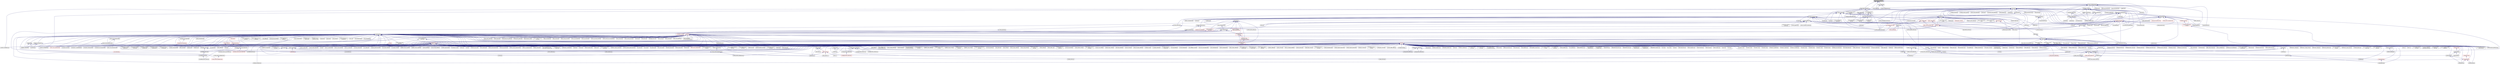 digraph "plugin_registry_base.hpp"
{
  edge [fontname="Helvetica",fontsize="10",labelfontname="Helvetica",labelfontsize="10"];
  node [fontname="Helvetica",fontsize="10",shape=record];
  Node89 [label="plugin_registry_base.hpp",height=0.2,width=0.4,color="black", fillcolor="grey75", style="filled", fontcolor="black"];
  Node89 -> Node90 [dir="back",color="midnightblue",fontsize="10",style="solid",fontname="Helvetica"];
  Node90 [label="plugin_factory_base.hpp",height=0.2,width=0.4,color="black", fillcolor="white", style="filled",URL="$d4/d5f/plugin__factory__base_8hpp.html"];
  Node90 -> Node91 [dir="back",color="midnightblue",fontsize="10",style="solid",fontname="Helvetica"];
  Node91 [label="binary_filter_factory\l_base.hpp",height=0.2,width=0.4,color="black", fillcolor="white", style="filled",URL="$db/d46/binary__filter__factory__base_8hpp.html"];
  Node91 -> Node92 [dir="back",color="midnightblue",fontsize="10",style="solid",fontname="Helvetica"];
  Node92 [label="binary_filter_factory.hpp",height=0.2,width=0.4,color="black", fillcolor="white", style="filled",URL="$d2/ded/binary__filter__factory_8hpp.html"];
  Node92 -> Node93 [dir="back",color="midnightblue",fontsize="10",style="solid",fontname="Helvetica"];
  Node93 [label="bzip2_serialization\l_filter.cpp",height=0.2,width=0.4,color="black", fillcolor="white", style="filled",URL="$d4/dda/bzip2__serialization__filter_8cpp.html"];
  Node92 -> Node94 [dir="back",color="midnightblue",fontsize="10",style="solid",fontname="Helvetica"];
  Node94 [label="snappy_serialization\l_filter.cpp",height=0.2,width=0.4,color="black", fillcolor="white", style="filled",URL="$d1/d41/snappy__serialization__filter_8cpp.html"];
  Node92 -> Node95 [dir="back",color="midnightblue",fontsize="10",style="solid",fontname="Helvetica"];
  Node95 [label="zlib_serialization\l_filter.cpp",height=0.2,width=0.4,color="black", fillcolor="white", style="filled",URL="$d4/d15/zlib__serialization__filter_8cpp.html"];
  Node91 -> Node96 [dir="back",color="midnightblue",fontsize="10",style="solid",fontname="Helvetica"];
  Node96 [label="runtime_support_server.cpp",height=0.2,width=0.4,color="black", fillcolor="white", style="filled",URL="$de/d5c/runtime__support__server_8cpp.html"];
  Node90 -> Node97 [dir="back",color="midnightblue",fontsize="10",style="solid",fontname="Helvetica"];
  Node97 [label="message_handler_factory\l_base.hpp",height=0.2,width=0.4,color="black", fillcolor="white", style="filled",URL="$db/d39/message__handler__factory__base_8hpp.html"];
  Node97 -> Node98 [dir="back",color="midnightblue",fontsize="10",style="solid",fontname="Helvetica"];
  Node98 [label="message_handler_factory.hpp",height=0.2,width=0.4,color="black", fillcolor="white", style="filled",URL="$dd/d33/message__handler__factory_8hpp.html"];
  Node97 -> Node96 [dir="back",color="midnightblue",fontsize="10",style="solid",fontname="Helvetica"];
  Node90 -> Node99 [dir="back",color="midnightblue",fontsize="10",style="solid",fontname="Helvetica"];
  Node99 [label="parcelport_factory.hpp",height=0.2,width=0.4,color="black", fillcolor="white", style="filled",URL="$d6/d96/parcelport__factory_8hpp.html"];
  Node99 -> Node100 [dir="back",color="midnightblue",fontsize="10",style="solid",fontname="Helvetica"];
  Node100 [label="parcelport_libfabric.cpp",height=0.2,width=0.4,color="black", fillcolor="white", style="filled",URL="$de/d4f/parcelport__libfabric_8cpp.html"];
  Node99 -> Node101 [dir="back",color="midnightblue",fontsize="10",style="solid",fontname="Helvetica"];
  Node101 [label="parcelport_libfabric.hpp",height=0.2,width=0.4,color="black", fillcolor="white", style="filled",URL="$d2/da5/parcelport__libfabric_8hpp.html"];
  Node101 -> Node100 [dir="back",color="midnightblue",fontsize="10",style="solid",fontname="Helvetica"];
  Node101 -> Node102 [dir="back",color="midnightblue",fontsize="10",style="solid",fontname="Helvetica"];
  Node102 [label="receiver.cpp",height=0.2,width=0.4,color="black", fillcolor="white", style="filled",URL="$d9/d77/receiver_8cpp.html"];
  Node101 -> Node103 [dir="back",color="midnightblue",fontsize="10",style="solid",fontname="Helvetica"];
  Node103 [label="rma_receiver.cpp",height=0.2,width=0.4,color="black", fillcolor="white", style="filled",URL="$d8/d71/rma__receiver_8cpp.html"];
  Node101 -> Node104 [dir="back",color="midnightblue",fontsize="10",style="solid",fontname="Helvetica"];
  Node104 [label="sender.cpp",height=0.2,width=0.4,color="black", fillcolor="white", style="filled",URL="$d3/df1/sender_8cpp.html"];
  Node90 -> Node105 [dir="back",color="midnightblue",fontsize="10",style="solid",fontname="Helvetica"];
  Node105 [label="runtime_support.hpp",height=0.2,width=0.4,color="black", fillcolor="white", style="filled",URL="$d0/d55/server_2runtime__support_8hpp.html"];
  Node105 -> Node106 [dir="back",color="midnightblue",fontsize="10",style="solid",fontname="Helvetica"];
  Node106 [label="latch.hpp",height=0.2,width=0.4,color="black", fillcolor="white", style="filled",URL="$df/d32/server_2latch_8hpp.html"];
  Node106 -> Node107 [dir="back",color="midnightblue",fontsize="10",style="solid",fontname="Helvetica"];
  Node107 [label="latch.hpp",height=0.2,width=0.4,color="black", fillcolor="white", style="filled",URL="$dc/d93/latch_8hpp.html"];
  Node107 -> Node108 [dir="back",color="midnightblue",fontsize="10",style="solid",fontname="Helvetica"];
  Node108 [label="wait_on_latch.hpp",height=0.2,width=0.4,color="red", fillcolor="white", style="filled",URL="$d7/dc3/posix_2initializers_2wait__on__latch_8hpp.html"];
  Node107 -> Node113 [dir="back",color="midnightblue",fontsize="10",style="solid",fontname="Helvetica"];
  Node113 [label="lcos.hpp",height=0.2,width=0.4,color="red", fillcolor="white", style="filled",URL="$d5/deb/lcos_8hpp.html"];
  Node113 -> Node114 [dir="back",color="midnightblue",fontsize="10",style="solid",fontname="Helvetica"];
  Node114 [label="allgather_and_gate.cpp",height=0.2,width=0.4,color="black", fillcolor="white", style="filled",URL="$d1/d56/allgather__and__gate_8cpp.html"];
  Node113 -> Node120 [dir="back",color="midnightblue",fontsize="10",style="solid",fontname="Helvetica"];
  Node120 [label="hello_world_component.hpp",height=0.2,width=0.4,color="red", fillcolor="white", style="filled",URL="$df/df0/hello__world__component_8hpp.html"];
  Node113 -> Node130 [dir="back",color="midnightblue",fontsize="10",style="solid",fontname="Helvetica"];
  Node130 [label="stencil_iterator.hpp",height=0.2,width=0.4,color="black", fillcolor="white", style="filled",URL="$dc/d5c/server_2stencil__iterator_8hpp.html"];
  Node130 -> Node126 [dir="back",color="midnightblue",fontsize="10",style="solid",fontname="Helvetica"];
  Node126 [label="solver.hpp",height=0.2,width=0.4,color="red", fillcolor="white", style="filled",URL="$db/d9a/server_2solver_8hpp.html"];
  Node126 -> Node128 [dir="back",color="midnightblue",fontsize="10",style="solid",fontname="Helvetica"];
  Node128 [label="solver.cpp",height=0.2,width=0.4,color="black", fillcolor="white", style="filled",URL="$d6/d94/solver_8cpp.html"];
  Node130 -> Node131 [dir="back",color="midnightblue",fontsize="10",style="solid",fontname="Helvetica"];
  Node131 [label="stencil_iterator.cpp",height=0.2,width=0.4,color="black", fillcolor="white", style="filled",URL="$d6/de1/server_2stencil__iterator_8cpp.html"];
  Node130 -> Node132 [dir="back",color="midnightblue",fontsize="10",style="solid",fontname="Helvetica"];
  Node132 [label="stencil_iterator.cpp",height=0.2,width=0.4,color="black", fillcolor="white", style="filled",URL="$d7/d71/stencil__iterator_8cpp.html"];
  Node113 -> Node134 [dir="back",color="midnightblue",fontsize="10",style="solid",fontname="Helvetica"];
  Node134 [label="jacobi_hpx.cpp",height=0.2,width=0.4,color="black", fillcolor="white", style="filled",URL="$d8/d72/jacobi__hpx_8cpp.html"];
  Node113 -> Node135 [dir="back",color="midnightblue",fontsize="10",style="solid",fontname="Helvetica"];
  Node135 [label="jacobi_nonuniform_hpx.cpp",height=0.2,width=0.4,color="black", fillcolor="white", style="filled",URL="$de/d56/jacobi__nonuniform__hpx_8cpp.html"];
  Node113 -> Node144 [dir="back",color="midnightblue",fontsize="10",style="solid",fontname="Helvetica"];
  Node144 [label="hello_world.cpp",height=0.2,width=0.4,color="black", fillcolor="white", style="filled",URL="$d0/d67/hello__world_8cpp.html"];
  Node113 -> Node145 [dir="back",color="midnightblue",fontsize="10",style="solid",fontname="Helvetica"];
  Node145 [label="latch_local.cpp",height=0.2,width=0.4,color="black", fillcolor="white", style="filled",URL="$dd/dd3/latch__local_8cpp.html"];
  Node113 -> Node146 [dir="back",color="midnightblue",fontsize="10",style="solid",fontname="Helvetica"];
  Node146 [label="latch_remote.cpp",height=0.2,width=0.4,color="black", fillcolor="white", style="filled",URL="$df/d59/latch__remote_8cpp.html"];
  Node113 -> Node148 [dir="back",color="midnightblue",fontsize="10",style="solid",fontname="Helvetica"];
  Node148 [label="pingpong.cpp",height=0.2,width=0.4,color="black", fillcolor="white", style="filled",URL="$dd/d4d/pingpong_8cpp.html"];
  Node113 -> Node151 [dir="back",color="midnightblue",fontsize="10",style="solid",fontname="Helvetica"];
  Node151 [label="sheneos_compare.cpp",height=0.2,width=0.4,color="black", fillcolor="white", style="filled",URL="$dc/d11/sheneos__compare_8cpp.html"];
  Node113 -> Node155 [dir="back",color="midnightblue",fontsize="10",style="solid",fontname="Helvetica"];
  Node155 [label="hpx.hpp",height=0.2,width=0.4,color="red", fillcolor="white", style="filled",URL="$d0/daa/hpx_8hpp.html"];
  Node155 -> Node156 [dir="back",color="midnightblue",fontsize="10",style="solid",fontname="Helvetica"];
  Node156 [label="1d_stencil_1.cpp",height=0.2,width=0.4,color="black", fillcolor="white", style="filled",URL="$d2/db1/1d__stencil__1_8cpp.html"];
  Node155 -> Node157 [dir="back",color="midnightblue",fontsize="10",style="solid",fontname="Helvetica"];
  Node157 [label="1d_stencil_2.cpp",height=0.2,width=0.4,color="black", fillcolor="white", style="filled",URL="$d3/dd1/1d__stencil__2_8cpp.html"];
  Node155 -> Node158 [dir="back",color="midnightblue",fontsize="10",style="solid",fontname="Helvetica"];
  Node158 [label="1d_stencil_3.cpp",height=0.2,width=0.4,color="black", fillcolor="white", style="filled",URL="$db/d19/1d__stencil__3_8cpp.html"];
  Node155 -> Node159 [dir="back",color="midnightblue",fontsize="10",style="solid",fontname="Helvetica"];
  Node159 [label="1d_stencil_4.cpp",height=0.2,width=0.4,color="black", fillcolor="white", style="filled",URL="$d1/d7d/1d__stencil__4_8cpp.html"];
  Node155 -> Node160 [dir="back",color="midnightblue",fontsize="10",style="solid",fontname="Helvetica"];
  Node160 [label="1d_stencil_4_parallel.cpp",height=0.2,width=0.4,color="black", fillcolor="white", style="filled",URL="$d6/d05/1d__stencil__4__parallel_8cpp.html"];
  Node155 -> Node161 [dir="back",color="midnightblue",fontsize="10",style="solid",fontname="Helvetica"];
  Node161 [label="1d_stencil_4_repart.cpp",height=0.2,width=0.4,color="black", fillcolor="white", style="filled",URL="$d0/d6b/1d__stencil__4__repart_8cpp.html"];
  Node155 -> Node162 [dir="back",color="midnightblue",fontsize="10",style="solid",fontname="Helvetica"];
  Node162 [label="1d_stencil_4_throttle.cpp",height=0.2,width=0.4,color="black", fillcolor="white", style="filled",URL="$d6/de5/1d__stencil__4__throttle_8cpp.html"];
  Node155 -> Node163 [dir="back",color="midnightblue",fontsize="10",style="solid",fontname="Helvetica"];
  Node163 [label="1d_stencil_5.cpp",height=0.2,width=0.4,color="black", fillcolor="white", style="filled",URL="$d7/d2a/1d__stencil__5_8cpp.html"];
  Node155 -> Node164 [dir="back",color="midnightblue",fontsize="10",style="solid",fontname="Helvetica"];
  Node164 [label="1d_stencil_6.cpp",height=0.2,width=0.4,color="black", fillcolor="white", style="filled",URL="$db/de7/1d__stencil__6_8cpp.html"];
  Node155 -> Node165 [dir="back",color="midnightblue",fontsize="10",style="solid",fontname="Helvetica"];
  Node165 [label="1d_stencil_7.cpp",height=0.2,width=0.4,color="black", fillcolor="white", style="filled",URL="$d4/d5a/1d__stencil__7_8cpp.html"];
  Node155 -> Node166 [dir="back",color="midnightblue",fontsize="10",style="solid",fontname="Helvetica"];
  Node166 [label="1d_stencil_8.cpp",height=0.2,width=0.4,color="black", fillcolor="white", style="filled",URL="$df/de0/1d__stencil__8_8cpp.html"];
  Node155 -> Node167 [dir="back",color="midnightblue",fontsize="10",style="solid",fontname="Helvetica"];
  Node167 [label="accumulator.cpp",height=0.2,width=0.4,color="black", fillcolor="white", style="filled",URL="$d1/d81/accumulator_8cpp.html"];
  Node155 -> Node168 [dir="back",color="midnightblue",fontsize="10",style="solid",fontname="Helvetica"];
  Node168 [label="accumulator.hpp",height=0.2,width=0.4,color="black", fillcolor="white", style="filled",URL="$d4/d9d/server_2accumulator_8hpp.html"];
  Node168 -> Node167 [dir="back",color="midnightblue",fontsize="10",style="solid",fontname="Helvetica"];
  Node168 -> Node169 [dir="back",color="midnightblue",fontsize="10",style="solid",fontname="Helvetica"];
  Node169 [label="accumulator.hpp",height=0.2,width=0.4,color="red", fillcolor="white", style="filled",URL="$d8/d5e/accumulator_8hpp.html"];
  Node155 -> Node171 [dir="back",color="midnightblue",fontsize="10",style="solid",fontname="Helvetica"];
  Node171 [label="template_function_accumulator.hpp",height=0.2,width=0.4,color="black", fillcolor="white", style="filled",URL="$d7/da6/server_2template__function__accumulator_8hpp.html"];
  Node171 -> Node172 [dir="back",color="midnightblue",fontsize="10",style="solid",fontname="Helvetica"];
  Node172 [label="template_function_accumulator.cpp",height=0.2,width=0.4,color="black", fillcolor="white", style="filled",URL="$d5/d02/template__function__accumulator_8cpp.html"];
  Node171 -> Node173 [dir="back",color="midnightblue",fontsize="10",style="solid",fontname="Helvetica"];
  Node173 [label="template_function_accumulator.hpp",height=0.2,width=0.4,color="red", fillcolor="white", style="filled",URL="$d3/de9/template__function__accumulator_8hpp.html"];
  Node155 -> Node175 [dir="back",color="midnightblue",fontsize="10",style="solid",fontname="Helvetica"];
  Node175 [label="template_accumulator.cpp",height=0.2,width=0.4,color="black", fillcolor="white", style="filled",URL="$d0/d4a/template__accumulator_8cpp.html"];
  Node155 -> Node172 [dir="back",color="midnightblue",fontsize="10",style="solid",fontname="Helvetica"];
  Node155 -> Node173 [dir="back",color="midnightblue",fontsize="10",style="solid",fontname="Helvetica"];
  Node155 -> Node176 [dir="back",color="midnightblue",fontsize="10",style="solid",fontname="Helvetica"];
  Node176 [label="allgather_module.cpp",height=0.2,width=0.4,color="black", fillcolor="white", style="filled",URL="$df/de4/allgather__module_8cpp.html"];
  Node155 -> Node177 [dir="back",color="midnightblue",fontsize="10",style="solid",fontname="Helvetica"];
  Node177 [label="allgather.cpp",height=0.2,width=0.4,color="black", fillcolor="white", style="filled",URL="$d7/d06/allgather_8cpp.html"];
  Node155 -> Node114 [dir="back",color="midnightblue",fontsize="10",style="solid",fontname="Helvetica"];
  Node155 -> Node178 [dir="back",color="midnightblue",fontsize="10",style="solid",fontname="Helvetica"];
  Node178 [label="ag_client.cpp",height=0.2,width=0.4,color="black", fillcolor="white", style="filled",URL="$d4/d5d/ag__client_8cpp.html"];
  Node155 -> Node179 [dir="back",color="midnightblue",fontsize="10",style="solid",fontname="Helvetica"];
  Node179 [label="hpx_thread_phase.cpp",height=0.2,width=0.4,color="black", fillcolor="white", style="filled",URL="$d5/dca/hpx__thread__phase_8cpp.html"];
  Node155 -> Node180 [dir="back",color="midnightblue",fontsize="10",style="solid",fontname="Helvetica"];
  Node180 [label="os_thread_num.cpp",height=0.2,width=0.4,color="black", fillcolor="white", style="filled",URL="$d2/dfb/os__thread__num_8cpp.html"];
  Node155 -> Node181 [dir="back",color="midnightblue",fontsize="10",style="solid",fontname="Helvetica"];
  Node181 [label="cancelable_action.cpp",height=0.2,width=0.4,color="black", fillcolor="white", style="filled",URL="$d5/d0c/cancelable__action_8cpp.html"];
  Node155 -> Node182 [dir="back",color="midnightblue",fontsize="10",style="solid",fontname="Helvetica"];
  Node182 [label="cancelable_action.hpp",height=0.2,width=0.4,color="black", fillcolor="white", style="filled",URL="$d5/d4d/server_2cancelable__action_8hpp.html"];
  Node182 -> Node181 [dir="back",color="midnightblue",fontsize="10",style="solid",fontname="Helvetica"];
  Node182 -> Node183 [dir="back",color="midnightblue",fontsize="10",style="solid",fontname="Helvetica"];
  Node183 [label="cancelable_action.hpp",height=0.2,width=0.4,color="black", fillcolor="white", style="filled",URL="$d0/da3/stubs_2cancelable__action_8hpp.html"];
  Node183 -> Node184 [dir="back",color="midnightblue",fontsize="10",style="solid",fontname="Helvetica"];
  Node184 [label="cancelable_action.hpp",height=0.2,width=0.4,color="black", fillcolor="white", style="filled",URL="$d6/d28/cancelable__action_8hpp.html"];
  Node184 -> Node185 [dir="back",color="midnightblue",fontsize="10",style="solid",fontname="Helvetica"];
  Node185 [label="cancelable_action_client.cpp",height=0.2,width=0.4,color="black", fillcolor="white", style="filled",URL="$d1/db8/cancelable__action__client_8cpp.html"];
  Node155 -> Node183 [dir="back",color="midnightblue",fontsize="10",style="solid",fontname="Helvetica"];
  Node155 -> Node185 [dir="back",color="midnightblue",fontsize="10",style="solid",fontname="Helvetica"];
  Node155 -> Node186 [dir="back",color="midnightblue",fontsize="10",style="solid",fontname="Helvetica"];
  Node186 [label="cublas_matmul.cpp",height=0.2,width=0.4,color="black", fillcolor="white", style="filled",URL="$dd/d84/cublas__matmul_8cpp.html"];
  Node155 -> Node187 [dir="back",color="midnightblue",fontsize="10",style="solid",fontname="Helvetica"];
  Node187 [label="win_perf_counters.cpp",height=0.2,width=0.4,color="black", fillcolor="white", style="filled",URL="$d8/d11/win__perf__counters_8cpp.html"];
  Node155 -> Node188 [dir="back",color="midnightblue",fontsize="10",style="solid",fontname="Helvetica"];
  Node188 [label="win_perf_counters.hpp",height=0.2,width=0.4,color="black", fillcolor="white", style="filled",URL="$d5/da7/win__perf__counters_8hpp.html"];
  Node155 -> Node120 [dir="back",color="midnightblue",fontsize="10",style="solid",fontname="Helvetica"];
  Node155 -> Node189 [dir="back",color="midnightblue",fontsize="10",style="solid",fontname="Helvetica"];
  Node189 [label="interpolate1d.cpp",height=0.2,width=0.4,color="black", fillcolor="white", style="filled",URL="$d0/d05/interpolate1d_8cpp.html"];
  Node155 -> Node190 [dir="back",color="midnightblue",fontsize="10",style="solid",fontname="Helvetica"];
  Node190 [label="partition.hpp",height=0.2,width=0.4,color="black", fillcolor="white", style="filled",URL="$d0/d7a/examples_2interpolate1d_2interpolate1d_2partition_8hpp.html"];
  Node190 -> Node189 [dir="back",color="midnightblue",fontsize="10",style="solid",fontname="Helvetica"];
  Node190 -> Node191 [dir="back",color="midnightblue",fontsize="10",style="solid",fontname="Helvetica"];
  Node191 [label="interpolate1d.hpp",height=0.2,width=0.4,color="red", fillcolor="white", style="filled",URL="$d4/dc7/interpolate1d_8hpp.html"];
  Node191 -> Node189 [dir="back",color="midnightblue",fontsize="10",style="solid",fontname="Helvetica"];
  Node155 -> Node193 [dir="back",color="midnightblue",fontsize="10",style="solid",fontname="Helvetica"];
  Node193 [label="partition.hpp",height=0.2,width=0.4,color="black", fillcolor="white", style="filled",URL="$d0/dff/examples_2interpolate1d_2interpolate1d_2server_2partition_8hpp.html"];
  Node193 -> Node190 [dir="back",color="midnightblue",fontsize="10",style="solid",fontname="Helvetica"];
  Node193 -> Node194 [dir="back",color="midnightblue",fontsize="10",style="solid",fontname="Helvetica"];
  Node194 [label="partition.cpp",height=0.2,width=0.4,color="black", fillcolor="white", style="filled",URL="$d0/d4f/examples_2interpolate1d_2interpolate1d_2server_2partition_8cpp.html"];
  Node155 -> Node191 [dir="back",color="midnightblue",fontsize="10",style="solid",fontname="Helvetica"];
  Node155 -> Node195 [dir="back",color="midnightblue",fontsize="10",style="solid",fontname="Helvetica"];
  Node195 [label="read_values.cpp",height=0.2,width=0.4,color="black", fillcolor="white", style="filled",URL="$d0/d8c/interpolate1d_2interpolate1d_2read__values_8cpp.html"];
  Node155 -> Node194 [dir="back",color="midnightblue",fontsize="10",style="solid",fontname="Helvetica"];
  Node155 -> Node125 [dir="back",color="midnightblue",fontsize="10",style="solid",fontname="Helvetica"];
  Node125 [label="jacobi.cpp",height=0.2,width=0.4,color="black", fillcolor="white", style="filled",URL="$d2/d27/jacobi_8cpp.html"];
  Node155 -> Node129 [dir="back",color="midnightblue",fontsize="10",style="solid",fontname="Helvetica"];
  Node129 [label="grid.cpp",height=0.2,width=0.4,color="black", fillcolor="white", style="filled",URL="$d6/d1b/jacobi__component_2grid_8cpp.html"];
  Node155 -> Node196 [dir="back",color="midnightblue",fontsize="10",style="solid",fontname="Helvetica"];
  Node196 [label="row.cpp",height=0.2,width=0.4,color="black", fillcolor="white", style="filled",URL="$d3/d86/server_2row_8cpp.html"];
  Node155 -> Node128 [dir="back",color="midnightblue",fontsize="10",style="solid",fontname="Helvetica"];
  Node155 -> Node131 [dir="back",color="midnightblue",fontsize="10",style="solid",fontname="Helvetica"];
  Node155 -> Node132 [dir="back",color="midnightblue",fontsize="10",style="solid",fontname="Helvetica"];
  Node155 -> Node197 [dir="back",color="midnightblue",fontsize="10",style="solid",fontname="Helvetica"];
  Node197 [label="jacobi.cpp",height=0.2,width=0.4,color="black", fillcolor="white", style="filled",URL="$d3/d44/smp_2jacobi_8cpp.html"];
  Node155 -> Node134 [dir="back",color="midnightblue",fontsize="10",style="solid",fontname="Helvetica"];
  Node155 -> Node198 [dir="back",color="midnightblue",fontsize="10",style="solid",fontname="Helvetica"];
  Node198 [label="jacobi_nonuniform.cpp",height=0.2,width=0.4,color="black", fillcolor="white", style="filled",URL="$dd/ddc/jacobi__nonuniform_8cpp.html"];
  Node155 -> Node135 [dir="back",color="midnightblue",fontsize="10",style="solid",fontname="Helvetica"];
  Node155 -> Node199 [dir="back",color="midnightblue",fontsize="10",style="solid",fontname="Helvetica"];
  Node199 [label="nqueen.cpp",height=0.2,width=0.4,color="black", fillcolor="white", style="filled",URL="$db/dca/nqueen_8cpp.html"];
  Node155 -> Node200 [dir="back",color="midnightblue",fontsize="10",style="solid",fontname="Helvetica"];
  Node200 [label="nqueen.hpp",height=0.2,width=0.4,color="black", fillcolor="white", style="filled",URL="$de/d58/server_2nqueen_8hpp.html"];
  Node200 -> Node199 [dir="back",color="midnightblue",fontsize="10",style="solid",fontname="Helvetica"];
  Node200 -> Node201 [dir="back",color="midnightblue",fontsize="10",style="solid",fontname="Helvetica"];
  Node201 [label="nqueen.hpp",height=0.2,width=0.4,color="black", fillcolor="white", style="filled",URL="$da/dfd/stubs_2nqueen_8hpp.html"];
  Node201 -> Node202 [dir="back",color="midnightblue",fontsize="10",style="solid",fontname="Helvetica"];
  Node202 [label="nqueen.hpp",height=0.2,width=0.4,color="black", fillcolor="white", style="filled",URL="$d0/d07/nqueen_8hpp.html"];
  Node202 -> Node203 [dir="back",color="midnightblue",fontsize="10",style="solid",fontname="Helvetica"];
  Node203 [label="nqueen_client.cpp",height=0.2,width=0.4,color="black", fillcolor="white", style="filled",URL="$d3/d5e/nqueen__client_8cpp.html"];
  Node155 -> Node203 [dir="back",color="midnightblue",fontsize="10",style="solid",fontname="Helvetica"];
  Node155 -> Node204 [dir="back",color="midnightblue",fontsize="10",style="solid",fontname="Helvetica"];
  Node204 [label="sine.cpp",height=0.2,width=0.4,color="black", fillcolor="white", style="filled",URL="$d3/d0d/server_2sine_8cpp.html"];
  Node155 -> Node205 [dir="back",color="midnightblue",fontsize="10",style="solid",fontname="Helvetica"];
  Node205 [label="sine.hpp",height=0.2,width=0.4,color="black", fillcolor="white", style="filled",URL="$d8/dac/sine_8hpp.html"];
  Node205 -> Node204 [dir="back",color="midnightblue",fontsize="10",style="solid",fontname="Helvetica"];
  Node205 -> Node206 [dir="back",color="midnightblue",fontsize="10",style="solid",fontname="Helvetica"];
  Node206 [label="sine.cpp",height=0.2,width=0.4,color="black", fillcolor="white", style="filled",URL="$d5/dd8/sine_8cpp.html"];
  Node155 -> Node206 [dir="back",color="midnightblue",fontsize="10",style="solid",fontname="Helvetica"];
  Node155 -> Node207 [dir="back",color="midnightblue",fontsize="10",style="solid",fontname="Helvetica"];
  Node207 [label="sine_client.cpp",height=0.2,width=0.4,color="black", fillcolor="white", style="filled",URL="$db/d62/sine__client_8cpp.html"];
  Node155 -> Node208 [dir="back",color="midnightblue",fontsize="10",style="solid",fontname="Helvetica"];
  Node208 [label="qt.cpp",height=0.2,width=0.4,color="black", fillcolor="white", style="filled",URL="$df/d90/qt_8cpp.html"];
  Node155 -> Node209 [dir="back",color="midnightblue",fontsize="10",style="solid",fontname="Helvetica"];
  Node209 [label="queue_client.cpp",height=0.2,width=0.4,color="black", fillcolor="white", style="filled",URL="$d7/d96/queue__client_8cpp.html"];
  Node155 -> Node210 [dir="back",color="midnightblue",fontsize="10",style="solid",fontname="Helvetica"];
  Node210 [label="customize_async.cpp",height=0.2,width=0.4,color="black", fillcolor="white", style="filled",URL="$d0/d82/customize__async_8cpp.html"];
  Node155 -> Node211 [dir="back",color="midnightblue",fontsize="10",style="solid",fontname="Helvetica"];
  Node211 [label="data_actions.cpp",height=0.2,width=0.4,color="black", fillcolor="white", style="filled",URL="$dc/d68/data__actions_8cpp.html"];
  Node155 -> Node212 [dir="back",color="midnightblue",fontsize="10",style="solid",fontname="Helvetica"];
  Node212 [label="error_handling.cpp",height=0.2,width=0.4,color="black", fillcolor="white", style="filled",URL="$d9/d96/error__handling_8cpp.html"];
  Node155 -> Node213 [dir="back",color="midnightblue",fontsize="10",style="solid",fontname="Helvetica"];
  Node213 [label="event_synchronization.cpp",height=0.2,width=0.4,color="black", fillcolor="white", style="filled",URL="$d0/d35/event__synchronization_8cpp.html"];
  Node155 -> Node214 [dir="back",color="midnightblue",fontsize="10",style="solid",fontname="Helvetica"];
  Node214 [label="factorial.cpp",height=0.2,width=0.4,color="black", fillcolor="white", style="filled",URL="$d9/d00/factorial_8cpp.html"];
  Node155 -> Node215 [dir="back",color="midnightblue",fontsize="10",style="solid",fontname="Helvetica"];
  Node215 [label="file_serialization.cpp",height=0.2,width=0.4,color="black", fillcolor="white", style="filled",URL="$de/d58/file__serialization_8cpp.html"];
  Node155 -> Node216 [dir="back",color="midnightblue",fontsize="10",style="solid",fontname="Helvetica"];
  Node216 [label="init_globally.cpp",height=0.2,width=0.4,color="black", fillcolor="white", style="filled",URL="$d6/dad/init__globally_8cpp.html"];
  Node155 -> Node217 [dir="back",color="midnightblue",fontsize="10",style="solid",fontname="Helvetica"];
  Node217 [label="interest_calculator.cpp",height=0.2,width=0.4,color="black", fillcolor="white", style="filled",URL="$d2/d86/interest__calculator_8cpp.html"];
  Node155 -> Node218 [dir="back",color="midnightblue",fontsize="10",style="solid",fontname="Helvetica"];
  Node218 [label="non_atomic_rma.cpp",height=0.2,width=0.4,color="black", fillcolor="white", style="filled",URL="$d7/d8b/non__atomic__rma_8cpp.html"];
  Node155 -> Node219 [dir="back",color="midnightblue",fontsize="10",style="solid",fontname="Helvetica"];
  Node219 [label="partitioned_vector\l_spmd_foreach.cpp",height=0.2,width=0.4,color="black", fillcolor="white", style="filled",URL="$db/d7c/partitioned__vector__spmd__foreach_8cpp.html"];
  Node155 -> Node220 [dir="back",color="midnightblue",fontsize="10",style="solid",fontname="Helvetica"];
  Node220 [label="pipeline1.cpp",height=0.2,width=0.4,color="black", fillcolor="white", style="filled",URL="$d5/d77/pipeline1_8cpp.html"];
  Node155 -> Node221 [dir="back",color="midnightblue",fontsize="10",style="solid",fontname="Helvetica"];
  Node221 [label="quicksort.cpp",height=0.2,width=0.4,color="black", fillcolor="white", style="filled",URL="$d3/d1e/quicksort_8cpp.html"];
  Node155 -> Node222 [dir="back",color="midnightblue",fontsize="10",style="solid",fontname="Helvetica"];
  Node222 [label="receive_buffer.cpp",height=0.2,width=0.4,color="black", fillcolor="white", style="filled",URL="$d7/d10/receive__buffer_8cpp.html"];
  Node155 -> Node223 [dir="back",color="midnightblue",fontsize="10",style="solid",fontname="Helvetica"];
  Node223 [label="safe_object.cpp",height=0.2,width=0.4,color="black", fillcolor="white", style="filled",URL="$dd/d52/safe__object_8cpp.html"];
  Node155 -> Node224 [dir="back",color="midnightblue",fontsize="10",style="solid",fontname="Helvetica"];
  Node224 [label="sort_by_key_demo.cpp",height=0.2,width=0.4,color="black", fillcolor="white", style="filled",URL="$da/d20/sort__by__key__demo_8cpp.html"];
  Node155 -> Node225 [dir="back",color="midnightblue",fontsize="10",style="solid",fontname="Helvetica"];
  Node225 [label="timed_wake.cpp",height=0.2,width=0.4,color="black", fillcolor="white", style="filled",URL="$d8/df9/timed__wake_8cpp.html"];
  Node155 -> Node226 [dir="back",color="midnightblue",fontsize="10",style="solid",fontname="Helvetica"];
  Node226 [label="vector_counting_dotproduct.cpp",height=0.2,width=0.4,color="black", fillcolor="white", style="filled",URL="$df/de9/vector__counting__dotproduct_8cpp.html"];
  Node155 -> Node227 [dir="back",color="midnightblue",fontsize="10",style="solid",fontname="Helvetica"];
  Node227 [label="vector_zip_dotproduct.cpp",height=0.2,width=0.4,color="black", fillcolor="white", style="filled",URL="$dc/d18/vector__zip__dotproduct_8cpp.html"];
  Node155 -> Node228 [dir="back",color="midnightblue",fontsize="10",style="solid",fontname="Helvetica"];
  Node228 [label="zerocopy_rdma.cpp",height=0.2,width=0.4,color="black", fillcolor="white", style="filled",URL="$d1/dad/zerocopy__rdma_8cpp.html"];
  Node155 -> Node229 [dir="back",color="midnightblue",fontsize="10",style="solid",fontname="Helvetica"];
  Node229 [label="random_mem_access.cpp",height=0.2,width=0.4,color="black", fillcolor="white", style="filled",URL="$d1/d51/random__mem__access_8cpp.html"];
  Node155 -> Node230 [dir="back",color="midnightblue",fontsize="10",style="solid",fontname="Helvetica"];
  Node230 [label="random_mem_access.hpp",height=0.2,width=0.4,color="black", fillcolor="white", style="filled",URL="$d0/d19/server_2random__mem__access_8hpp.html"];
  Node230 -> Node229 [dir="back",color="midnightblue",fontsize="10",style="solid",fontname="Helvetica"];
  Node230 -> Node231 [dir="back",color="midnightblue",fontsize="10",style="solid",fontname="Helvetica"];
  Node231 [label="random_mem_access.hpp",height=0.2,width=0.4,color="black", fillcolor="white", style="filled",URL="$d3/d32/stubs_2random__mem__access_8hpp.html"];
  Node231 -> Node232 [dir="back",color="midnightblue",fontsize="10",style="solid",fontname="Helvetica"];
  Node232 [label="random_mem_access.hpp",height=0.2,width=0.4,color="black", fillcolor="white", style="filled",URL="$db/de8/random__mem__access_8hpp.html"];
  Node232 -> Node233 [dir="back",color="midnightblue",fontsize="10",style="solid",fontname="Helvetica"];
  Node233 [label="random_mem_access_client.cpp",height=0.2,width=0.4,color="black", fillcolor="white", style="filled",URL="$df/d1b/random__mem__access__client_8cpp.html"];
  Node155 -> Node233 [dir="back",color="midnightblue",fontsize="10",style="solid",fontname="Helvetica"];
  Node155 -> Node234 [dir="back",color="midnightblue",fontsize="10",style="solid",fontname="Helvetica"];
  Node234 [label="oversubscribing_resource\l_partitioner.cpp",height=0.2,width=0.4,color="black", fillcolor="white", style="filled",URL="$dd/dee/oversubscribing__resource__partitioner_8cpp.html"];
  Node155 -> Node235 [dir="back",color="midnightblue",fontsize="10",style="solid",fontname="Helvetica"];
  Node235 [label="simple_resource_partitioner.cpp",height=0.2,width=0.4,color="black", fillcolor="white", style="filled",URL="$d5/df9/simple__resource__partitioner_8cpp.html"];
  Node155 -> Node236 [dir="back",color="midnightblue",fontsize="10",style="solid",fontname="Helvetica"];
  Node236 [label="dimension.hpp",height=0.2,width=0.4,color="red", fillcolor="white", style="filled",URL="$d6/d39/sheneos_2sheneos_2dimension_8hpp.html"];
  Node236 -> Node242 [dir="back",color="midnightblue",fontsize="10",style="solid",fontname="Helvetica"];
  Node242 [label="partition3d.hpp",height=0.2,width=0.4,color="black", fillcolor="white", style="filled",URL="$dd/dbf/server_2partition3d_8hpp.html"];
  Node242 -> Node243 [dir="back",color="midnightblue",fontsize="10",style="solid",fontname="Helvetica"];
  Node243 [label="partition3d.hpp",height=0.2,width=0.4,color="black", fillcolor="white", style="filled",URL="$d1/d50/partition3d_8hpp.html"];
  Node243 -> Node239 [dir="back",color="midnightblue",fontsize="10",style="solid",fontname="Helvetica"];
  Node239 [label="interpolator.cpp",height=0.2,width=0.4,color="black", fillcolor="white", style="filled",URL="$d5/d02/interpolator_8cpp.html"];
  Node243 -> Node244 [dir="back",color="midnightblue",fontsize="10",style="solid",fontname="Helvetica"];
  Node244 [label="interpolator.hpp",height=0.2,width=0.4,color="red", fillcolor="white", style="filled",URL="$dc/d3b/interpolator_8hpp.html"];
  Node244 -> Node239 [dir="back",color="midnightblue",fontsize="10",style="solid",fontname="Helvetica"];
  Node244 -> Node151 [dir="back",color="midnightblue",fontsize="10",style="solid",fontname="Helvetica"];
  Node244 -> Node246 [dir="back",color="midnightblue",fontsize="10",style="solid",fontname="Helvetica"];
  Node246 [label="sheneos_test.cpp",height=0.2,width=0.4,color="black", fillcolor="white", style="filled",URL="$d4/d6e/sheneos__test_8cpp.html"];
  Node242 -> Node241 [dir="back",color="midnightblue",fontsize="10",style="solid",fontname="Helvetica"];
  Node241 [label="partition3d.cpp",height=0.2,width=0.4,color="black", fillcolor="white", style="filled",URL="$de/d70/partition3d_8cpp.html"];
  Node155 -> Node239 [dir="back",color="midnightblue",fontsize="10",style="solid",fontname="Helvetica"];
  Node155 -> Node243 [dir="back",color="midnightblue",fontsize="10",style="solid",fontname="Helvetica"];
  Node155 -> Node242 [dir="back",color="midnightblue",fontsize="10",style="solid",fontname="Helvetica"];
  Node155 -> Node244 [dir="back",color="midnightblue",fontsize="10",style="solid",fontname="Helvetica"];
  Node155 -> Node247 [dir="back",color="midnightblue",fontsize="10",style="solid",fontname="Helvetica"];
  Node247 [label="configuration.hpp",height=0.2,width=0.4,color="red", fillcolor="white", style="filled",URL="$dc/d0a/configuration_8hpp.html"];
  Node247 -> Node244 [dir="back",color="midnightblue",fontsize="10",style="solid",fontname="Helvetica"];
  Node155 -> Node240 [dir="back",color="midnightblue",fontsize="10",style="solid",fontname="Helvetica"];
  Node240 [label="read_values.cpp",height=0.2,width=0.4,color="black", fillcolor="white", style="filled",URL="$d7/da4/sheneos_2sheneos_2read__values_8cpp.html"];
  Node155 -> Node241 [dir="back",color="midnightblue",fontsize="10",style="solid",fontname="Helvetica"];
  Node155 -> Node246 [dir="back",color="midnightblue",fontsize="10",style="solid",fontname="Helvetica"];
  Node155 -> Node249 [dir="back",color="midnightblue",fontsize="10",style="solid",fontname="Helvetica"];
  Node249 [label="startup_shutdown.cpp",height=0.2,width=0.4,color="black", fillcolor="white", style="filled",URL="$d3/dfc/server_2startup__shutdown_8cpp.html"];
  Node155 -> Node250 [dir="back",color="midnightblue",fontsize="10",style="solid",fontname="Helvetica"];
  Node250 [label="startup_shutdown.cpp",height=0.2,width=0.4,color="black", fillcolor="white", style="filled",URL="$d0/ddb/startup__shutdown_8cpp.html"];
  Node155 -> Node251 [dir="back",color="midnightblue",fontsize="10",style="solid",fontname="Helvetica"];
  Node251 [label="spin.cpp",height=0.2,width=0.4,color="black", fillcolor="white", style="filled",URL="$d7/df2/spin_8cpp.html"];
  Node155 -> Node252 [dir="back",color="midnightblue",fontsize="10",style="solid",fontname="Helvetica"];
  Node252 [label="throttle.cpp",height=0.2,width=0.4,color="black", fillcolor="white", style="filled",URL="$de/d56/server_2throttle_8cpp.html"];
  Node155 -> Node253 [dir="back",color="midnightblue",fontsize="10",style="solid",fontname="Helvetica"];
  Node253 [label="throttle.hpp",height=0.2,width=0.4,color="black", fillcolor="white", style="filled",URL="$db/dc9/server_2throttle_8hpp.html"];
  Node253 -> Node252 [dir="back",color="midnightblue",fontsize="10",style="solid",fontname="Helvetica"];
  Node253 -> Node254 [dir="back",color="midnightblue",fontsize="10",style="solid",fontname="Helvetica"];
  Node254 [label="throttle.hpp",height=0.2,width=0.4,color="black", fillcolor="white", style="filled",URL="$d5/dec/stubs_2throttle_8hpp.html"];
  Node254 -> Node255 [dir="back",color="midnightblue",fontsize="10",style="solid",fontname="Helvetica"];
  Node255 [label="throttle.hpp",height=0.2,width=0.4,color="black", fillcolor="white", style="filled",URL="$d2/d2e/throttle_8hpp.html"];
  Node255 -> Node256 [dir="back",color="midnightblue",fontsize="10",style="solid",fontname="Helvetica"];
  Node256 [label="throttle.cpp",height=0.2,width=0.4,color="black", fillcolor="white", style="filled",URL="$db/d02/throttle_8cpp.html"];
  Node255 -> Node257 [dir="back",color="midnightblue",fontsize="10",style="solid",fontname="Helvetica"];
  Node257 [label="throttle_client.cpp",height=0.2,width=0.4,color="black", fillcolor="white", style="filled",URL="$d0/db7/throttle__client_8cpp.html"];
  Node155 -> Node254 [dir="back",color="midnightblue",fontsize="10",style="solid",fontname="Helvetica"];
  Node155 -> Node256 [dir="back",color="midnightblue",fontsize="10",style="solid",fontname="Helvetica"];
  Node155 -> Node255 [dir="back",color="midnightblue",fontsize="10",style="solid",fontname="Helvetica"];
  Node155 -> Node258 [dir="back",color="midnightblue",fontsize="10",style="solid",fontname="Helvetica"];
  Node258 [label="transpose_await.cpp",height=0.2,width=0.4,color="black", fillcolor="white", style="filled",URL="$de/d68/transpose__await_8cpp.html"];
  Node155 -> Node259 [dir="back",color="midnightblue",fontsize="10",style="solid",fontname="Helvetica"];
  Node259 [label="transpose_block.cpp",height=0.2,width=0.4,color="black", fillcolor="white", style="filled",URL="$d0/de1/transpose__block_8cpp.html"];
  Node155 -> Node260 [dir="back",color="midnightblue",fontsize="10",style="solid",fontname="Helvetica"];
  Node260 [label="transpose_block_numa.cpp",height=0.2,width=0.4,color="black", fillcolor="white", style="filled",URL="$dd/d3b/transpose__block__numa_8cpp.html"];
  Node155 -> Node261 [dir="back",color="midnightblue",fontsize="10",style="solid",fontname="Helvetica"];
  Node261 [label="transpose_serial.cpp",height=0.2,width=0.4,color="black", fillcolor="white", style="filled",URL="$db/d74/transpose__serial_8cpp.html"];
  Node155 -> Node262 [dir="back",color="midnightblue",fontsize="10",style="solid",fontname="Helvetica"];
  Node262 [label="transpose_serial_block.cpp",height=0.2,width=0.4,color="black", fillcolor="white", style="filled",URL="$d8/daa/transpose__serial__block_8cpp.html"];
  Node155 -> Node263 [dir="back",color="midnightblue",fontsize="10",style="solid",fontname="Helvetica"];
  Node263 [label="transpose_serial_vector.cpp",height=0.2,width=0.4,color="black", fillcolor="white", style="filled",URL="$d4/d04/transpose__serial__vector_8cpp.html"];
  Node155 -> Node264 [dir="back",color="midnightblue",fontsize="10",style="solid",fontname="Helvetica"];
  Node264 [label="transpose_smp.cpp",height=0.2,width=0.4,color="black", fillcolor="white", style="filled",URL="$d2/d99/transpose__smp_8cpp.html"];
  Node155 -> Node265 [dir="back",color="midnightblue",fontsize="10",style="solid",fontname="Helvetica"];
  Node265 [label="transpose_smp_block.cpp",height=0.2,width=0.4,color="black", fillcolor="white", style="filled",URL="$da/d4d/transpose__smp__block_8cpp.html"];
  Node155 -> Node266 [dir="back",color="midnightblue",fontsize="10",style="solid",fontname="Helvetica"];
  Node266 [label="simple_central_tuplespace.hpp",height=0.2,width=0.4,color="black", fillcolor="white", style="filled",URL="$db/d69/server_2simple__central__tuplespace_8hpp.html"];
  Node266 -> Node267 [dir="back",color="midnightblue",fontsize="10",style="solid",fontname="Helvetica"];
  Node267 [label="simple_central_tuplespace.cpp",height=0.2,width=0.4,color="black", fillcolor="white", style="filled",URL="$d3/dec/simple__central__tuplespace_8cpp.html"];
  Node266 -> Node268 [dir="back",color="midnightblue",fontsize="10",style="solid",fontname="Helvetica"];
  Node268 [label="simple_central_tuplespace.hpp",height=0.2,width=0.4,color="black", fillcolor="white", style="filled",URL="$d0/d4b/stubs_2simple__central__tuplespace_8hpp.html"];
  Node268 -> Node269 [dir="back",color="midnightblue",fontsize="10",style="solid",fontname="Helvetica"];
  Node269 [label="simple_central_tuplespace.hpp",height=0.2,width=0.4,color="red", fillcolor="white", style="filled",URL="$d5/ddd/simple__central__tuplespace_8hpp.html"];
  Node155 -> Node270 [dir="back",color="midnightblue",fontsize="10",style="solid",fontname="Helvetica"];
  Node270 [label="tuples_warehouse.hpp",height=0.2,width=0.4,color="black", fillcolor="white", style="filled",URL="$da/de6/tuples__warehouse_8hpp.html"];
  Node270 -> Node266 [dir="back",color="midnightblue",fontsize="10",style="solid",fontname="Helvetica"];
  Node155 -> Node267 [dir="back",color="midnightblue",fontsize="10",style="solid",fontname="Helvetica"];
  Node155 -> Node271 [dir="back",color="midnightblue",fontsize="10",style="solid",fontname="Helvetica"];
  Node271 [label="hpx_runtime.cpp",height=0.2,width=0.4,color="black", fillcolor="white", style="filled",URL="$d7/d1e/hpx__runtime_8cpp.html"];
  Node155 -> Node272 [dir="back",color="midnightblue",fontsize="10",style="solid",fontname="Helvetica"];
  Node272 [label="synchronize.cpp",height=0.2,width=0.4,color="black", fillcolor="white", style="filled",URL="$da/da2/synchronize_8cpp.html"];
  Node155 -> Node273 [dir="back",color="midnightblue",fontsize="10",style="solid",fontname="Helvetica"];
  Node273 [label="agas_cache_timings.cpp",height=0.2,width=0.4,color="black", fillcolor="white", style="filled",URL="$dd/d37/agas__cache__timings_8cpp.html"];
  Node155 -> Node274 [dir="back",color="midnightblue",fontsize="10",style="solid",fontname="Helvetica"];
  Node274 [label="async_overheads.cpp",height=0.2,width=0.4,color="black", fillcolor="white", style="filled",URL="$de/da6/async__overheads_8cpp.html"];
  Node155 -> Node275 [dir="back",color="midnightblue",fontsize="10",style="solid",fontname="Helvetica"];
  Node275 [label="coroutines_call_overhead.cpp",height=0.2,width=0.4,color="black", fillcolor="white", style="filled",URL="$da/d1e/coroutines__call__overhead_8cpp.html"];
  Node155 -> Node276 [dir="back",color="midnightblue",fontsize="10",style="solid",fontname="Helvetica"];
  Node276 [label="foreach_scaling.cpp",height=0.2,width=0.4,color="black", fillcolor="white", style="filled",URL="$d4/d94/foreach__scaling_8cpp.html"];
  Node155 -> Node277 [dir="back",color="midnightblue",fontsize="10",style="solid",fontname="Helvetica"];
  Node277 [label="function_object_wrapper\l_overhead.cpp",height=0.2,width=0.4,color="black", fillcolor="white", style="filled",URL="$d5/d6f/function__object__wrapper__overhead_8cpp.html"];
  Node155 -> Node278 [dir="back",color="midnightblue",fontsize="10",style="solid",fontname="Helvetica"];
  Node278 [label="hpx_homogeneous_timed\l_task_spawn_executors.cpp",height=0.2,width=0.4,color="black", fillcolor="white", style="filled",URL="$d1/d3b/hpx__homogeneous__timed__task__spawn__executors_8cpp.html"];
  Node155 -> Node279 [dir="back",color="midnightblue",fontsize="10",style="solid",fontname="Helvetica"];
  Node279 [label="htts2_hpx.cpp",height=0.2,width=0.4,color="black", fillcolor="white", style="filled",URL="$d2/daf/htts2__hpx_8cpp.html"];
  Node155 -> Node280 [dir="back",color="midnightblue",fontsize="10",style="solid",fontname="Helvetica"];
  Node280 [label="partitioned_vector\l_foreach.cpp",height=0.2,width=0.4,color="black", fillcolor="white", style="filled",URL="$df/d5f/partitioned__vector__foreach_8cpp.html"];
  Node155 -> Node281 [dir="back",color="midnightblue",fontsize="10",style="solid",fontname="Helvetica"];
  Node281 [label="serialization_overhead.cpp",height=0.2,width=0.4,color="black", fillcolor="white", style="filled",URL="$d3/df8/serialization__overhead_8cpp.html"];
  Node155 -> Node282 [dir="back",color="midnightblue",fontsize="10",style="solid",fontname="Helvetica"];
  Node282 [label="sizeof.cpp",height=0.2,width=0.4,color="black", fillcolor="white", style="filled",URL="$d3/d0f/sizeof_8cpp.html"];
  Node155 -> Node283 [dir="back",color="midnightblue",fontsize="10",style="solid",fontname="Helvetica"];
  Node283 [label="skynet.cpp",height=0.2,width=0.4,color="black", fillcolor="white", style="filled",URL="$d0/dc3/skynet_8cpp.html"];
  Node155 -> Node284 [dir="back",color="midnightblue",fontsize="10",style="solid",fontname="Helvetica"];
  Node284 [label="stencil3_iterators.cpp",height=0.2,width=0.4,color="black", fillcolor="white", style="filled",URL="$db/d9e/stencil3__iterators_8cpp.html"];
  Node155 -> Node285 [dir="back",color="midnightblue",fontsize="10",style="solid",fontname="Helvetica"];
  Node285 [label="stream.cpp",height=0.2,width=0.4,color="black", fillcolor="white", style="filled",URL="$da/d5f/stream_8cpp.html"];
  Node155 -> Node286 [dir="back",color="midnightblue",fontsize="10",style="solid",fontname="Helvetica"];
  Node286 [label="timed_task_spawn.cpp",height=0.2,width=0.4,color="black", fillcolor="white", style="filled",URL="$df/de1/timed__task__spawn_8cpp.html"];
  Node155 -> Node287 [dir="back",color="midnightblue",fontsize="10",style="solid",fontname="Helvetica"];
  Node287 [label="transform_reduce_binary\l_scaling.cpp",height=0.2,width=0.4,color="black", fillcolor="white", style="filled",URL="$d1/dae/transform__reduce__binary__scaling_8cpp.html"];
  Node155 -> Node288 [dir="back",color="midnightblue",fontsize="10",style="solid",fontname="Helvetica"];
  Node288 [label="transform_reduce_scaling.cpp",height=0.2,width=0.4,color="black", fillcolor="white", style="filled",URL="$db/d2a/transform__reduce__scaling_8cpp.html"];
  Node155 -> Node289 [dir="back",color="midnightblue",fontsize="10",style="solid",fontname="Helvetica"];
  Node289 [label="minmax_element_performance.cpp",height=0.2,width=0.4,color="black", fillcolor="white", style="filled",URL="$d9/d93/minmax__element__performance_8cpp.html"];
  Node155 -> Node290 [dir="back",color="midnightblue",fontsize="10",style="solid",fontname="Helvetica"];
  Node290 [label="barrier_performance.cpp",height=0.2,width=0.4,color="black", fillcolor="white", style="filled",URL="$d6/d6c/barrier__performance_8cpp.html"];
  Node155 -> Node291 [dir="back",color="midnightblue",fontsize="10",style="solid",fontname="Helvetica"];
  Node291 [label="network_storage.cpp",height=0.2,width=0.4,color="black", fillcolor="white", style="filled",URL="$db/daa/network__storage_8cpp.html"];
  Node155 -> Node292 [dir="back",color="midnightblue",fontsize="10",style="solid",fontname="Helvetica"];
  Node292 [label="simple_profiler.hpp",height=0.2,width=0.4,color="black", fillcolor="white", style="filled",URL="$d8/d02/simple__profiler_8hpp.html"];
  Node292 -> Node291 [dir="back",color="midnightblue",fontsize="10",style="solid",fontname="Helvetica"];
  Node155 -> Node293 [dir="back",color="midnightblue",fontsize="10",style="solid",fontname="Helvetica"];
  Node293 [label="osu_bcast.cpp",height=0.2,width=0.4,color="black", fillcolor="white", style="filled",URL="$d3/dca/osu__bcast_8cpp.html"];
  Node155 -> Node294 [dir="back",color="midnightblue",fontsize="10",style="solid",fontname="Helvetica"];
  Node294 [label="osu_bibw.cpp",height=0.2,width=0.4,color="black", fillcolor="white", style="filled",URL="$d2/d04/osu__bibw_8cpp.html"];
  Node155 -> Node295 [dir="back",color="midnightblue",fontsize="10",style="solid",fontname="Helvetica"];
  Node295 [label="osu_bw.cpp",height=0.2,width=0.4,color="black", fillcolor="white", style="filled",URL="$d4/d20/osu__bw_8cpp.html"];
  Node155 -> Node296 [dir="back",color="midnightblue",fontsize="10",style="solid",fontname="Helvetica"];
  Node296 [label="osu_latency.cpp",height=0.2,width=0.4,color="black", fillcolor="white", style="filled",URL="$df/d58/osu__latency_8cpp.html"];
  Node155 -> Node297 [dir="back",color="midnightblue",fontsize="10",style="solid",fontname="Helvetica"];
  Node297 [label="osu_multi_lat.cpp",height=0.2,width=0.4,color="black", fillcolor="white", style="filled",URL="$d7/d91/osu__multi__lat_8cpp.html"];
  Node155 -> Node298 [dir="back",color="midnightblue",fontsize="10",style="solid",fontname="Helvetica"];
  Node298 [label="osu_scatter.cpp",height=0.2,width=0.4,color="black", fillcolor="white", style="filled",URL="$d4/d4c/osu__scatter_8cpp.html"];
  Node155 -> Node299 [dir="back",color="midnightblue",fontsize="10",style="solid",fontname="Helvetica"];
  Node299 [label="pingpong_performance.cpp",height=0.2,width=0.4,color="black", fillcolor="white", style="filled",URL="$de/d03/pingpong__performance_8cpp.html"];
  Node155 -> Node300 [dir="back",color="midnightblue",fontsize="10",style="solid",fontname="Helvetica"];
  Node300 [label="benchmark_is_heap.cpp",height=0.2,width=0.4,color="black", fillcolor="white", style="filled",URL="$da/d4f/benchmark__is__heap_8cpp.html"];
  Node155 -> Node301 [dir="back",color="midnightblue",fontsize="10",style="solid",fontname="Helvetica"];
  Node301 [label="benchmark_is_heap_until.cpp",height=0.2,width=0.4,color="black", fillcolor="white", style="filled",URL="$dc/df5/benchmark__is__heap__until_8cpp.html"];
  Node155 -> Node302 [dir="back",color="midnightblue",fontsize="10",style="solid",fontname="Helvetica"];
  Node302 [label="benchmark_merge.cpp",height=0.2,width=0.4,color="black", fillcolor="white", style="filled",URL="$dd/d49/benchmark__merge_8cpp.html"];
  Node155 -> Node303 [dir="back",color="midnightblue",fontsize="10",style="solid",fontname="Helvetica"];
  Node303 [label="benchmark_partition.cpp",height=0.2,width=0.4,color="black", fillcolor="white", style="filled",URL="$d9/d88/benchmark__partition_8cpp.html"];
  Node155 -> Node304 [dir="back",color="midnightblue",fontsize="10",style="solid",fontname="Helvetica"];
  Node304 [label="benchmark_partition\l_copy.cpp",height=0.2,width=0.4,color="black", fillcolor="white", style="filled",URL="$d3/d0e/benchmark__partition__copy_8cpp.html"];
  Node155 -> Node305 [dir="back",color="midnightblue",fontsize="10",style="solid",fontname="Helvetica"];
  Node305 [label="benchmark_unique_copy.cpp",height=0.2,width=0.4,color="black", fillcolor="white", style="filled",URL="$d9/d53/benchmark__unique__copy_8cpp.html"];
  Node155 -> Node306 [dir="back",color="midnightblue",fontsize="10",style="solid",fontname="Helvetica"];
  Node306 [label="action_move_semantics.cpp",height=0.2,width=0.4,color="black", fillcolor="white", style="filled",URL="$d4/db3/action__move__semantics_8cpp.html"];
  Node155 -> Node307 [dir="back",color="midnightblue",fontsize="10",style="solid",fontname="Helvetica"];
  Node307 [label="movable_objects.cpp",height=0.2,width=0.4,color="black", fillcolor="white", style="filled",URL="$d8/d65/movable__objects_8cpp.html"];
  Node155 -> Node308 [dir="back",color="midnightblue",fontsize="10",style="solid",fontname="Helvetica"];
  Node308 [label="duplicate_id_registration\l_1596.cpp",height=0.2,width=0.4,color="black", fillcolor="white", style="filled",URL="$db/d8d/duplicate__id__registration__1596_8cpp.html"];
  Node155 -> Node309 [dir="back",color="midnightblue",fontsize="10",style="solid",fontname="Helvetica"];
  Node309 [label="pass_by_value_id_type\l_action.cpp",height=0.2,width=0.4,color="black", fillcolor="white", style="filled",URL="$d0/de6/pass__by__value__id__type__action_8cpp.html"];
  Node155 -> Node310 [dir="back",color="midnightblue",fontsize="10",style="solid",fontname="Helvetica"];
  Node310 [label="register_with_basename\l_1804.cpp",height=0.2,width=0.4,color="black", fillcolor="white", style="filled",URL="$db/d95/register__with__basename__1804_8cpp.html"];
  Node155 -> Node311 [dir="back",color="midnightblue",fontsize="10",style="solid",fontname="Helvetica"];
  Node311 [label="send_gid_keep_component\l_1624.cpp",height=0.2,width=0.4,color="black", fillcolor="white", style="filled",URL="$d9/d49/send__gid__keep__component__1624_8cpp.html"];
  Node155 -> Node312 [dir="back",color="midnightblue",fontsize="10",style="solid",fontname="Helvetica"];
  Node312 [label="algorithms.cc",height=0.2,width=0.4,color="black", fillcolor="white", style="filled",URL="$d5/d1b/algorithms_8cc.html"];
  Node155 -> Node313 [dir="back",color="midnightblue",fontsize="10",style="solid",fontname="Helvetica"];
  Node313 [label="matrix_hpx.hh",height=0.2,width=0.4,color="black", fillcolor="white", style="filled",URL="$d5/d89/matrix__hpx_8hh.html"];
  Node313 -> Node314 [dir="back",color="midnightblue",fontsize="10",style="solid",fontname="Helvetica"];
  Node314 [label="block_matrix.hh",height=0.2,width=0.4,color="red", fillcolor="white", style="filled",URL="$dc/de8/block__matrix_8hh.html"];
  Node314 -> Node312 [dir="back",color="midnightblue",fontsize="10",style="solid",fontname="Helvetica"];
  Node314 -> Node318 [dir="back",color="midnightblue",fontsize="10",style="solid",fontname="Helvetica"];
  Node318 [label="block_matrix.cc",height=0.2,width=0.4,color="black", fillcolor="white", style="filled",URL="$de/d88/block__matrix_8cc.html"];
  Node314 -> Node317 [dir="back",color="midnightblue",fontsize="10",style="solid",fontname="Helvetica"];
  Node317 [label="tests.cc",height=0.2,width=0.4,color="black", fillcolor="white", style="filled",URL="$d6/d96/tests_8cc.html"];
  Node313 -> Node312 [dir="back",color="midnightblue",fontsize="10",style="solid",fontname="Helvetica"];
  Node313 -> Node316 [dir="back",color="midnightblue",fontsize="10",style="solid",fontname="Helvetica"];
  Node316 [label="matrix_hpx.cc",height=0.2,width=0.4,color="black", fillcolor="white", style="filled",URL="$d7/d32/matrix__hpx_8cc.html"];
  Node155 -> Node314 [dir="back",color="midnightblue",fontsize="10",style="solid",fontname="Helvetica"];
  Node155 -> Node318 [dir="back",color="midnightblue",fontsize="10",style="solid",fontname="Helvetica"];
  Node155 -> Node319 [dir="back",color="midnightblue",fontsize="10",style="solid",fontname="Helvetica"];
  Node319 [label="main.cc",height=0.2,width=0.4,color="black", fillcolor="white", style="filled",URL="$d9/d0f/main_8cc.html"];
  Node155 -> Node320 [dir="back",color="midnightblue",fontsize="10",style="solid",fontname="Helvetica"];
  Node320 [label="matrix.cc",height=0.2,width=0.4,color="black", fillcolor="white", style="filled",URL="$d7/dea/matrix_8cc.html"];
  Node155 -> Node316 [dir="back",color="midnightblue",fontsize="10",style="solid",fontname="Helvetica"];
  Node155 -> Node317 [dir="back",color="midnightblue",fontsize="10",style="solid",fontname="Helvetica"];
  Node155 -> Node321 [dir="back",color="midnightblue",fontsize="10",style="solid",fontname="Helvetica"];
  Node321 [label="client_1950.cpp",height=0.2,width=0.4,color="black", fillcolor="white", style="filled",URL="$d0/d79/client__1950_8cpp.html"];
  Node155 -> Node322 [dir="back",color="midnightblue",fontsize="10",style="solid",fontname="Helvetica"];
  Node322 [label="commandline_options\l_1437.cpp",height=0.2,width=0.4,color="black", fillcolor="white", style="filled",URL="$d5/dbd/commandline__options__1437_8cpp.html"];
  Node155 -> Node323 [dir="back",color="midnightblue",fontsize="10",style="solid",fontname="Helvetica"];
  Node323 [label="moveonly_constructor\l_arguments_1405.cpp",height=0.2,width=0.4,color="black", fillcolor="white", style="filled",URL="$d3/dcf/moveonly__constructor__arguments__1405_8cpp.html"];
  Node155 -> Node324 [dir="back",color="midnightblue",fontsize="10",style="solid",fontname="Helvetica"];
  Node324 [label="partitioned_vector\l_2201.cpp",height=0.2,width=0.4,color="black", fillcolor="white", style="filled",URL="$dc/d39/partitioned__vector__2201_8cpp.html"];
  Node155 -> Node325 [dir="back",color="midnightblue",fontsize="10",style="solid",fontname="Helvetica"];
  Node325 [label="dynamic_counters_loaded\l_1508.cpp",height=0.2,width=0.4,color="black", fillcolor="white", style="filled",URL="$db/d58/dynamic__counters__loaded__1508_8cpp.html"];
  Node155 -> Node326 [dir="back",color="midnightblue",fontsize="10",style="solid",fontname="Helvetica"];
  Node326 [label="id_type_ref_counting\l_1032.cpp",height=0.2,width=0.4,color="black", fillcolor="white", style="filled",URL="$d8/dfd/id__type__ref__counting__1032_8cpp.html"];
  Node155 -> Node327 [dir="back",color="midnightblue",fontsize="10",style="solid",fontname="Helvetica"];
  Node327 [label="lost_output_2236.cpp",height=0.2,width=0.4,color="black", fillcolor="white", style="filled",URL="$db/dd0/lost__output__2236_8cpp.html"];
  Node155 -> Node328 [dir="back",color="midnightblue",fontsize="10",style="solid",fontname="Helvetica"];
  Node328 [label="no_output_1173.cpp",height=0.2,width=0.4,color="black", fillcolor="white", style="filled",URL="$de/d67/no__output__1173_8cpp.html"];
  Node155 -> Node329 [dir="back",color="midnightblue",fontsize="10",style="solid",fontname="Helvetica"];
  Node329 [label="after_588.cpp",height=0.2,width=0.4,color="black", fillcolor="white", style="filled",URL="$dc/dc0/after__588_8cpp.html"];
  Node155 -> Node330 [dir="back",color="midnightblue",fontsize="10",style="solid",fontname="Helvetica"];
  Node330 [label="async_callback_with\l_bound_callback.cpp",height=0.2,width=0.4,color="black", fillcolor="white", style="filled",URL="$d2/dae/async__callback__with__bound__callback_8cpp.html"];
  Node155 -> Node331 [dir="back",color="midnightblue",fontsize="10",style="solid",fontname="Helvetica"];
  Node331 [label="async_unwrap_1037.cpp",height=0.2,width=0.4,color="black", fillcolor="white", style="filled",URL="$d4/d13/async__unwrap__1037_8cpp.html"];
  Node155 -> Node332 [dir="back",color="midnightblue",fontsize="10",style="solid",fontname="Helvetica"];
  Node332 [label="barrier_hang.cpp",height=0.2,width=0.4,color="black", fillcolor="white", style="filled",URL="$dd/d8b/barrier__hang_8cpp.html"];
  Node155 -> Node333 [dir="back",color="midnightblue",fontsize="10",style="solid",fontname="Helvetica"];
  Node333 [label="call_promise_get_gid\l_more_than_once.cpp",height=0.2,width=0.4,color="black", fillcolor="white", style="filled",URL="$d4/dd8/call__promise__get__gid__more__than__once_8cpp.html"];
  Node155 -> Node334 [dir="back",color="midnightblue",fontsize="10",style="solid",fontname="Helvetica"];
  Node334 [label="channel_register_as\l_2722.cpp",height=0.2,width=0.4,color="black", fillcolor="white", style="filled",URL="$d4/d98/channel__register__as__2722_8cpp.html"];
  Node155 -> Node335 [dir="back",color="midnightblue",fontsize="10",style="solid",fontname="Helvetica"];
  Node335 [label="dataflow_action_2008.cpp",height=0.2,width=0.4,color="black", fillcolor="white", style="filled",URL="$da/dad/dataflow__action__2008_8cpp.html"];
  Node155 -> Node336 [dir="back",color="midnightblue",fontsize="10",style="solid",fontname="Helvetica"];
  Node336 [label="dataflow_const_functor\l_773.cpp",height=0.2,width=0.4,color="black", fillcolor="white", style="filled",URL="$d3/df2/dataflow__const__functor__773_8cpp.html"];
  Node155 -> Node337 [dir="back",color="midnightblue",fontsize="10",style="solid",fontname="Helvetica"];
  Node337 [label="dataflow_future_swap.cpp",height=0.2,width=0.4,color="black", fillcolor="white", style="filled",URL="$dc/d8c/dataflow__future__swap_8cpp.html"];
  Node155 -> Node338 [dir="back",color="midnightblue",fontsize="10",style="solid",fontname="Helvetica"];
  Node338 [label="dataflow_future_swap2.cpp",height=0.2,width=0.4,color="black", fillcolor="white", style="filled",URL="$d1/db3/dataflow__future__swap2_8cpp.html"];
  Node155 -> Node339 [dir="back",color="midnightblue",fontsize="10",style="solid",fontname="Helvetica"];
  Node339 [label="dataflow_launch_775.cpp",height=0.2,width=0.4,color="black", fillcolor="white", style="filled",URL="$d7/d0d/dataflow__launch__775_8cpp.html"];
  Node155 -> Node340 [dir="back",color="midnightblue",fontsize="10",style="solid",fontname="Helvetica"];
  Node340 [label="dataflow_recursion\l_1613.cpp",height=0.2,width=0.4,color="black", fillcolor="white", style="filled",URL="$d0/d1f/dataflow__recursion__1613_8cpp.html"];
  Node155 -> Node341 [dir="back",color="midnightblue",fontsize="10",style="solid",fontname="Helvetica"];
  Node341 [label="dataflow_using_774.cpp",height=0.2,width=0.4,color="black", fillcolor="white", style="filled",URL="$d7/dfa/dataflow__using__774_8cpp.html"];
  Node155 -> Node342 [dir="back",color="midnightblue",fontsize="10",style="solid",fontname="Helvetica"];
  Node342 [label="exception_from_continuation\l_1613.cpp",height=0.2,width=0.4,color="black", fillcolor="white", style="filled",URL="$db/d28/exception__from__continuation__1613_8cpp.html"];
  Node155 -> Node343 [dir="back",color="midnightblue",fontsize="10",style="solid",fontname="Helvetica"];
  Node343 [label="fail_future_2667.cpp",height=0.2,width=0.4,color="black", fillcolor="white", style="filled",URL="$db/d7e/fail__future__2667_8cpp.html"];
  Node155 -> Node344 [dir="back",color="midnightblue",fontsize="10",style="solid",fontname="Helvetica"];
  Node344 [label="future_2667.cpp",height=0.2,width=0.4,color="black", fillcolor="white", style="filled",URL="$d2/dfd/future__2667_8cpp.html"];
  Node155 -> Node345 [dir="back",color="midnightblue",fontsize="10",style="solid",fontname="Helvetica"];
  Node345 [label="future_790.cpp",height=0.2,width=0.4,color="black", fillcolor="white", style="filled",URL="$de/d3d/future__790_8cpp.html"];
  Node155 -> Node346 [dir="back",color="midnightblue",fontsize="10",style="solid",fontname="Helvetica"];
  Node346 [label="future_unwrap_1182.cpp",height=0.2,width=0.4,color="black", fillcolor="white", style="filled",URL="$df/d7a/future__unwrap__1182_8cpp.html"];
  Node155 -> Node347 [dir="back",color="midnightblue",fontsize="10",style="solid",fontname="Helvetica"];
  Node347 [label="future_unwrap_878.cpp",height=0.2,width=0.4,color="black", fillcolor="white", style="filled",URL="$d9/ddf/future__unwrap__878_8cpp.html"];
  Node155 -> Node348 [dir="back",color="midnightblue",fontsize="10",style="solid",fontname="Helvetica"];
  Node348 [label="ignore_while_locked\l_1485.cpp",height=0.2,width=0.4,color="black", fillcolor="white", style="filled",URL="$db/d24/ignore__while__locked__1485_8cpp.html"];
  Node155 -> Node349 [dir="back",color="midnightblue",fontsize="10",style="solid",fontname="Helvetica"];
  Node349 [label="lifetime_588.cpp",height=0.2,width=0.4,color="black", fillcolor="white", style="filled",URL="$d7/dca/lifetime__588_8cpp.html"];
  Node155 -> Node350 [dir="back",color="midnightblue",fontsize="10",style="solid",fontname="Helvetica"];
  Node350 [label="lifetime_588_1.cpp",height=0.2,width=0.4,color="black", fillcolor="white", style="filled",URL="$de/d75/lifetime__588__1_8cpp.html"];
  Node155 -> Node351 [dir="back",color="midnightblue",fontsize="10",style="solid",fontname="Helvetica"];
  Node351 [label="multiple_gather_ops\l_2001.cpp",height=0.2,width=0.4,color="black", fillcolor="white", style="filled",URL="$d3/d95/multiple__gather__ops__2001_8cpp.html"];
  Node155 -> Node352 [dir="back",color="midnightblue",fontsize="10",style="solid",fontname="Helvetica"];
  Node352 [label="promise_1620.cpp",height=0.2,width=0.4,color="black", fillcolor="white", style="filled",URL="$d2/d67/promise__1620_8cpp.html"];
  Node155 -> Node353 [dir="back",color="midnightblue",fontsize="10",style="solid",fontname="Helvetica"];
  Node353 [label="promise_leak_996.cpp",height=0.2,width=0.4,color="black", fillcolor="white", style="filled",URL="$d0/d7e/promise__leak__996_8cpp.html"];
  Node155 -> Node354 [dir="back",color="midnightblue",fontsize="10",style="solid",fontname="Helvetica"];
  Node354 [label="receive_buffer_1733.cpp",height=0.2,width=0.4,color="black", fillcolor="white", style="filled",URL="$d1/d0e/receive__buffer__1733_8cpp.html"];
  Node155 -> Node355 [dir="back",color="midnightblue",fontsize="10",style="solid",fontname="Helvetica"];
  Node355 [label="safely_destroy_promise\l_1481.cpp",height=0.2,width=0.4,color="black", fillcolor="white", style="filled",URL="$dd/d62/safely__destroy__promise__1481_8cpp.html"];
  Node155 -> Node356 [dir="back",color="midnightblue",fontsize="10",style="solid",fontname="Helvetica"];
  Node356 [label="set_hpx_limit_798.cpp",height=0.2,width=0.4,color="black", fillcolor="white", style="filled",URL="$d2/dfb/set__hpx__limit__798_8cpp.html"];
  Node155 -> Node357 [dir="back",color="midnightblue",fontsize="10",style="solid",fontname="Helvetica"];
  Node357 [label="shared_mutex_1702.cpp",height=0.2,width=0.4,color="black", fillcolor="white", style="filled",URL="$d2/d66/shared__mutex__1702_8cpp.html"];
  Node155 -> Node358 [dir="back",color="midnightblue",fontsize="10",style="solid",fontname="Helvetica"];
  Node358 [label="shared_stated_leaked\l_1211.cpp",height=0.2,width=0.4,color="black", fillcolor="white", style="filled",URL="$dc/dce/shared__stated__leaked__1211_8cpp.html"];
  Node155 -> Node359 [dir="back",color="midnightblue",fontsize="10",style="solid",fontname="Helvetica"];
  Node359 [label="split_future_2246.cpp",height=0.2,width=0.4,color="black", fillcolor="white", style="filled",URL="$db/d2b/split__future__2246_8cpp.html"];
  Node155 -> Node360 [dir="back",color="midnightblue",fontsize="10",style="solid",fontname="Helvetica"];
  Node360 [label="wait_all_hang_1946.cpp",height=0.2,width=0.4,color="black", fillcolor="white", style="filled",URL="$d5/d69/wait__all__hang__1946_8cpp.html"];
  Node155 -> Node361 [dir="back",color="midnightblue",fontsize="10",style="solid",fontname="Helvetica"];
  Node361 [label="wait_for_1751.cpp",height=0.2,width=0.4,color="black", fillcolor="white", style="filled",URL="$d9/d48/wait__for__1751_8cpp.html"];
  Node155 -> Node362 [dir="back",color="midnightblue",fontsize="10",style="solid",fontname="Helvetica"];
  Node362 [label="when_all_vectors_1623.cpp",height=0.2,width=0.4,color="black", fillcolor="white", style="filled",URL="$dd/d2e/when__all__vectors__1623_8cpp.html"];
  Node155 -> Node363 [dir="back",color="midnightblue",fontsize="10",style="solid",fontname="Helvetica"];
  Node363 [label="multiple_init.cpp",height=0.2,width=0.4,color="black", fillcolor="white", style="filled",URL="$df/d43/multiple__init_8cpp.html"];
  Node155 -> Node364 [dir="back",color="midnightblue",fontsize="10",style="solid",fontname="Helvetica"];
  Node364 [label="is_executor_1691.cpp",height=0.2,width=0.4,color="black", fillcolor="white", style="filled",URL="$d2/d1e/is__executor__1691_8cpp.html"];
  Node155 -> Node365 [dir="back",color="midnightblue",fontsize="10",style="solid",fontname="Helvetica"];
  Node365 [label="for_each_annotated\l_function.cpp",height=0.2,width=0.4,color="black", fillcolor="white", style="filled",URL="$d5/dbf/for__each__annotated__function_8cpp.html"];
  Node155 -> Node366 [dir="back",color="midnightblue",fontsize="10",style="solid",fontname="Helvetica"];
  Node366 [label="for_loop_2281.cpp",height=0.2,width=0.4,color="black", fillcolor="white", style="filled",URL="$de/d36/for__loop__2281_8cpp.html"];
  Node155 -> Node367 [dir="back",color="midnightblue",fontsize="10",style="solid",fontname="Helvetica"];
  Node367 [label="minimal_findend.cpp",height=0.2,width=0.4,color="black", fillcolor="white", style="filled",URL="$da/d34/minimal__findend_8cpp.html"];
  Node155 -> Node368 [dir="back",color="midnightblue",fontsize="10",style="solid",fontname="Helvetica"];
  Node368 [label="scan_different_inits.cpp",height=0.2,width=0.4,color="black", fillcolor="white", style="filled",URL="$d6/d4b/scan__different__inits_8cpp.html"];
  Node155 -> Node369 [dir="back",color="midnightblue",fontsize="10",style="solid",fontname="Helvetica"];
  Node369 [label="scan_non_commutative.cpp",height=0.2,width=0.4,color="black", fillcolor="white", style="filled",URL="$d8/de4/scan__non__commutative_8cpp.html"];
  Node155 -> Node370 [dir="back",color="midnightblue",fontsize="10",style="solid",fontname="Helvetica"];
  Node370 [label="scan_shortlength.cpp",height=0.2,width=0.4,color="black", fillcolor="white", style="filled",URL="$de/d75/scan__shortlength_8cpp.html"];
  Node155 -> Node371 [dir="back",color="midnightblue",fontsize="10",style="solid",fontname="Helvetica"];
  Node371 [label="search_zerolength.cpp",height=0.2,width=0.4,color="black", fillcolor="white", style="filled",URL="$d0/d9f/search__zerolength_8cpp.html"];
  Node155 -> Node372 [dir="back",color="midnightblue",fontsize="10",style="solid",fontname="Helvetica"];
  Node372 [label="static_chunker_2282.cpp",height=0.2,width=0.4,color="black", fillcolor="white", style="filled",URL="$d5/d52/static__chunker__2282_8cpp.html"];
  Node155 -> Node373 [dir="back",color="midnightblue",fontsize="10",style="solid",fontname="Helvetica"];
  Node373 [label="papi_counters_active\l_interface.cpp",height=0.2,width=0.4,color="black", fillcolor="white", style="filled",URL="$db/dd5/papi__counters__active__interface_8cpp.html"];
  Node155 -> Node374 [dir="back",color="midnightblue",fontsize="10",style="solid",fontname="Helvetica"];
  Node374 [label="papi_counters_basic\l_functions.cpp",height=0.2,width=0.4,color="black", fillcolor="white", style="filled",URL="$da/dc8/papi__counters__basic__functions_8cpp.html"];
  Node155 -> Node375 [dir="back",color="midnightblue",fontsize="10",style="solid",fontname="Helvetica"];
  Node375 [label="papi_counters_segfault\l_1890.cpp",height=0.2,width=0.4,color="black", fillcolor="white", style="filled",URL="$df/d76/papi__counters__segfault__1890_8cpp.html"];
  Node155 -> Node376 [dir="back",color="midnightblue",fontsize="10",style="solid",fontname="Helvetica"];
  Node376 [label="statistics_2666.cpp",height=0.2,width=0.4,color="black", fillcolor="white", style="filled",URL="$d7/d98/statistics__2666_8cpp.html"];
  Node155 -> Node377 [dir="back",color="midnightblue",fontsize="10",style="solid",fontname="Helvetica"];
  Node377 [label="uptime_1737.cpp",height=0.2,width=0.4,color="black", fillcolor="white", style="filled",URL="$d7/d12/uptime__1737_8cpp.html"];
  Node155 -> Node378 [dir="back",color="midnightblue",fontsize="10",style="solid",fontname="Helvetica"];
  Node378 [label="block_os_threads_1036.cpp",height=0.2,width=0.4,color="black", fillcolor="white", style="filled",URL="$d7/d92/block__os__threads__1036_8cpp.html"];
  Node155 -> Node379 [dir="back",color="midnightblue",fontsize="10",style="solid",fontname="Helvetica"];
  Node379 [label="resume_priority.cpp",height=0.2,width=0.4,color="black", fillcolor="white", style="filled",URL="$de/d5e/resume__priority_8cpp.html"];
  Node155 -> Node380 [dir="back",color="midnightblue",fontsize="10",style="solid",fontname="Helvetica"];
  Node380 [label="thread_data_1111.cpp",height=0.2,width=0.4,color="black", fillcolor="white", style="filled",URL="$d5/d15/thread__data__1111_8cpp.html"];
  Node155 -> Node381 [dir="back",color="midnightblue",fontsize="10",style="solid",fontname="Helvetica"];
  Node381 [label="thread_pool_executor\l_1112.cpp",height=0.2,width=0.4,color="black", fillcolor="white", style="filled",URL="$df/daa/thread__pool__executor__1112_8cpp.html"];
  Node155 -> Node382 [dir="back",color="midnightblue",fontsize="10",style="solid",fontname="Helvetica"];
  Node382 [label="thread_pool_executor\l_1114.cpp",height=0.2,width=0.4,color="black", fillcolor="white", style="filled",URL="$d8/d63/thread__pool__executor__1114_8cpp.html"];
  Node155 -> Node383 [dir="back",color="midnightblue",fontsize="10",style="solid",fontname="Helvetica"];
  Node383 [label="thread_rescheduling.cpp",height=0.2,width=0.4,color="black", fillcolor="white", style="filled",URL="$d6/d6d/thread__rescheduling_8cpp.html"];
  Node155 -> Node384 [dir="back",color="midnightblue",fontsize="10",style="solid",fontname="Helvetica"];
  Node384 [label="thread_suspend_duration.cpp",height=0.2,width=0.4,color="black", fillcolor="white", style="filled",URL="$db/d59/thread__suspend__duration_8cpp.html"];
  Node155 -> Node385 [dir="back",color="midnightblue",fontsize="10",style="solid",fontname="Helvetica"];
  Node385 [label="thread_suspend_pending.cpp",height=0.2,width=0.4,color="black", fillcolor="white", style="filled",URL="$de/d29/thread__suspend__pending_8cpp.html"];
  Node155 -> Node386 [dir="back",color="midnightblue",fontsize="10",style="solid",fontname="Helvetica"];
  Node386 [label="threads_all_1422.cpp",height=0.2,width=0.4,color="black", fillcolor="white", style="filled",URL="$d2/d38/threads__all__1422_8cpp.html"];
  Node155 -> Node387 [dir="back",color="midnightblue",fontsize="10",style="solid",fontname="Helvetica"];
  Node387 [label="unhandled_exception\l_582.cpp",height=0.2,width=0.4,color="black", fillcolor="white", style="filled",URL="$d9/d1e/unhandled__exception__582_8cpp.html"];
  Node155 -> Node388 [dir="back",color="midnightblue",fontsize="10",style="solid",fontname="Helvetica"];
  Node388 [label="configuration_1572.cpp",height=0.2,width=0.4,color="black", fillcolor="white", style="filled",URL="$d9/d26/configuration__1572_8cpp.html"];
  Node155 -> Node389 [dir="back",color="midnightblue",fontsize="10",style="solid",fontname="Helvetica"];
  Node389 [label="function_argument.cpp",height=0.2,width=0.4,color="black", fillcolor="white", style="filled",URL="$db/da3/function__argument_8cpp.html"];
  Node155 -> Node390 [dir="back",color="midnightblue",fontsize="10",style="solid",fontname="Helvetica"];
  Node390 [label="serialize_buffer_1069.cpp",height=0.2,width=0.4,color="black", fillcolor="white", style="filled",URL="$d4/dc0/serialize__buffer__1069_8cpp.html"];
  Node155 -> Node391 [dir="back",color="midnightblue",fontsize="10",style="solid",fontname="Helvetica"];
  Node391 [label="unwrapped_1528.cpp",height=0.2,width=0.4,color="black", fillcolor="white", style="filled",URL="$d7/d63/unwrapped__1528_8cpp.html"];
  Node155 -> Node392 [dir="back",color="midnightblue",fontsize="10",style="solid",fontname="Helvetica"];
  Node392 [label="managed_refcnt_checker.cpp",height=0.2,width=0.4,color="black", fillcolor="white", style="filled",URL="$d3/d8d/managed__refcnt__checker_8cpp.html"];
  Node155 -> Node393 [dir="back",color="midnightblue",fontsize="10",style="solid",fontname="Helvetica"];
  Node393 [label="managed_refcnt_checker.hpp",height=0.2,width=0.4,color="red", fillcolor="white", style="filled",URL="$db/dd0/managed__refcnt__checker_8hpp.html"];
  Node155 -> Node406 [dir="back",color="midnightblue",fontsize="10",style="solid",fontname="Helvetica"];
  Node406 [label="managed_refcnt_checker.cpp",height=0.2,width=0.4,color="black", fillcolor="white", style="filled",URL="$d7/d11/server_2managed__refcnt__checker_8cpp.html"];
  Node155 -> Node407 [dir="back",color="midnightblue",fontsize="10",style="solid",fontname="Helvetica"];
  Node407 [label="managed_refcnt_checker.hpp",height=0.2,width=0.4,color="black", fillcolor="white", style="filled",URL="$df/da6/server_2managed__refcnt__checker_8hpp.html"];
  Node407 -> Node392 [dir="back",color="midnightblue",fontsize="10",style="solid",fontname="Helvetica"];
  Node407 -> Node406 [dir="back",color="midnightblue",fontsize="10",style="solid",fontname="Helvetica"];
  Node407 -> Node408 [dir="back",color="midnightblue",fontsize="10",style="solid",fontname="Helvetica"];
  Node408 [label="managed_refcnt_checker.hpp",height=0.2,width=0.4,color="black", fillcolor="white", style="filled",URL="$d3/d77/stubs_2managed__refcnt__checker_8hpp.html"];
  Node408 -> Node393 [dir="back",color="midnightblue",fontsize="10",style="solid",fontname="Helvetica"];
  Node155 -> Node409 [dir="back",color="midnightblue",fontsize="10",style="solid",fontname="Helvetica"];
  Node409 [label="simple_refcnt_checker.cpp",height=0.2,width=0.4,color="black", fillcolor="white", style="filled",URL="$d7/d14/server_2simple__refcnt__checker_8cpp.html"];
  Node155 -> Node410 [dir="back",color="midnightblue",fontsize="10",style="solid",fontname="Helvetica"];
  Node410 [label="simple_refcnt_checker.hpp",height=0.2,width=0.4,color="black", fillcolor="white", style="filled",URL="$d6/d3d/server_2simple__refcnt__checker_8hpp.html"];
  Node410 -> Node409 [dir="back",color="midnightblue",fontsize="10",style="solid",fontname="Helvetica"];
  Node410 -> Node411 [dir="back",color="midnightblue",fontsize="10",style="solid",fontname="Helvetica"];
  Node411 [label="simple_refcnt_checker.cpp",height=0.2,width=0.4,color="black", fillcolor="white", style="filled",URL="$df/d16/simple__refcnt__checker_8cpp.html"];
  Node410 -> Node412 [dir="back",color="midnightblue",fontsize="10",style="solid",fontname="Helvetica"];
  Node412 [label="simple_refcnt_checker.hpp",height=0.2,width=0.4,color="black", fillcolor="white", style="filled",URL="$da/d8e/stubs_2simple__refcnt__checker_8hpp.html"];
  Node412 -> Node413 [dir="back",color="midnightblue",fontsize="10",style="solid",fontname="Helvetica"];
  Node413 [label="simple_refcnt_checker.hpp",height=0.2,width=0.4,color="red", fillcolor="white", style="filled",URL="$dd/d4e/simple__refcnt__checker_8hpp.html"];
  Node155 -> Node414 [dir="back",color="midnightblue",fontsize="10",style="solid",fontname="Helvetica"];
  Node414 [label="simple_mobile_object.cpp",height=0.2,width=0.4,color="black", fillcolor="white", style="filled",URL="$d2/da7/simple__mobile__object_8cpp.html"];
  Node155 -> Node411 [dir="back",color="midnightblue",fontsize="10",style="solid",fontname="Helvetica"];
  Node155 -> Node413 [dir="back",color="midnightblue",fontsize="10",style="solid",fontname="Helvetica"];
  Node155 -> Node408 [dir="back",color="midnightblue",fontsize="10",style="solid",fontname="Helvetica"];
  Node155 -> Node412 [dir="back",color="midnightblue",fontsize="10",style="solid",fontname="Helvetica"];
  Node155 -> Node415 [dir="back",color="midnightblue",fontsize="10",style="solid",fontname="Helvetica"];
  Node415 [label="gid_type.cpp",height=0.2,width=0.4,color="black", fillcolor="white", style="filled",URL="$d4/d63/gid__type_8cpp.html"];
  Node155 -> Node416 [dir="back",color="midnightblue",fontsize="10",style="solid",fontname="Helvetica"];
  Node416 [label="test.cpp",height=0.2,width=0.4,color="black", fillcolor="white", style="filled",URL="$df/dac/test_8cpp.html"];
  Node155 -> Node112 [dir="back",color="midnightblue",fontsize="10",style="solid",fontname="Helvetica"];
  Node112 [label="launch_process.cpp",height=0.2,width=0.4,color="black", fillcolor="white", style="filled",URL="$df/ddc/launch__process_8cpp.html"];
  Node155 -> Node417 [dir="back",color="midnightblue",fontsize="10",style="solid",fontname="Helvetica"];
  Node417 [label="launched_process.cpp",height=0.2,width=0.4,color="black", fillcolor="white", style="filled",URL="$d8/de7/launched__process_8cpp.html"];
  Node155 -> Node418 [dir="back",color="midnightblue",fontsize="10",style="solid",fontname="Helvetica"];
  Node418 [label="handled_exception.cpp",height=0.2,width=0.4,color="black", fillcolor="white", style="filled",URL="$d8/d05/handled__exception_8cpp.html"];
  Node155 -> Node419 [dir="back",color="midnightblue",fontsize="10",style="solid",fontname="Helvetica"];
  Node419 [label="unhandled_exception.cpp",height=0.2,width=0.4,color="black", fillcolor="white", style="filled",URL="$d3/d3a/unhandled__exception_8cpp.html"];
  Node155 -> Node420 [dir="back",color="midnightblue",fontsize="10",style="solid",fontname="Helvetica"];
  Node420 [label="await.cpp",height=0.2,width=0.4,color="black", fillcolor="white", style="filled",URL="$d6/d41/await_8cpp.html"];
  Node155 -> Node421 [dir="back",color="midnightblue",fontsize="10",style="solid",fontname="Helvetica"];
  Node421 [label="barrier.cpp",height=0.2,width=0.4,color="black", fillcolor="white", style="filled",URL="$df/d63/tests_2unit_2lcos_2barrier_8cpp.html"];
  Node155 -> Node422 [dir="back",color="midnightblue",fontsize="10",style="solid",fontname="Helvetica"];
  Node422 [label="condition_variable.cpp",height=0.2,width=0.4,color="black", fillcolor="white", style="filled",URL="$d1/ded/tests_2unit_2lcos_2condition__variable_8cpp.html"];
  Node155 -> Node423 [dir="back",color="midnightblue",fontsize="10",style="solid",fontname="Helvetica"];
  Node423 [label="fail_compile_mutex\l_move.cpp",height=0.2,width=0.4,color="black", fillcolor="white", style="filled",URL="$d9/de5/fail__compile__mutex__move_8cpp.html"];
  Node155 -> Node424 [dir="back",color="midnightblue",fontsize="10",style="solid",fontname="Helvetica"];
  Node424 [label="fail_compile_spinlock\l_move.cpp",height=0.2,width=0.4,color="black", fillcolor="white", style="filled",URL="$da/d62/fail__compile__spinlock__move_8cpp.html"];
  Node155 -> Node425 [dir="back",color="midnightblue",fontsize="10",style="solid",fontname="Helvetica"];
  Node425 [label="fail_compile_spinlock\l_no_backoff_move.cpp",height=0.2,width=0.4,color="black", fillcolor="white", style="filled",URL="$d8/d16/fail__compile__spinlock__no__backoff__move_8cpp.html"];
  Node155 -> Node426 [dir="back",color="midnightblue",fontsize="10",style="solid",fontname="Helvetica"];
  Node426 [label="future_ref.cpp",height=0.2,width=0.4,color="black", fillcolor="white", style="filled",URL="$d3/dc8/future__ref_8cpp.html"];
  Node155 -> Node427 [dir="back",color="midnightblue",fontsize="10",style="solid",fontname="Helvetica"];
  Node427 [label="global_spmd_block.cpp",height=0.2,width=0.4,color="black", fillcolor="white", style="filled",URL="$da/d4f/global__spmd__block_8cpp.html"];
  Node155 -> Node428 [dir="back",color="midnightblue",fontsize="10",style="solid",fontname="Helvetica"];
  Node428 [label="local_barrier.cpp",height=0.2,width=0.4,color="black", fillcolor="white", style="filled",URL="$d2/db4/tests_2unit_2lcos_2local__barrier_8cpp.html"];
  Node155 -> Node429 [dir="back",color="midnightblue",fontsize="10",style="solid",fontname="Helvetica"];
  Node429 [label="local_dataflow.cpp",height=0.2,width=0.4,color="black", fillcolor="white", style="filled",URL="$d9/d92/local__dataflow_8cpp.html"];
  Node155 -> Node430 [dir="back",color="midnightblue",fontsize="10",style="solid",fontname="Helvetica"];
  Node430 [label="local_dataflow_executor.cpp",height=0.2,width=0.4,color="black", fillcolor="white", style="filled",URL="$d2/d73/local__dataflow__executor_8cpp.html"];
  Node155 -> Node431 [dir="back",color="midnightblue",fontsize="10",style="solid",fontname="Helvetica"];
  Node431 [label="local_dataflow_executor\l_v1.cpp",height=0.2,width=0.4,color="black", fillcolor="white", style="filled",URL="$df/d49/local__dataflow__executor__v1_8cpp.html"];
  Node155 -> Node432 [dir="back",color="midnightblue",fontsize="10",style="solid",fontname="Helvetica"];
  Node432 [label="local_dataflow_std\l_array.cpp",height=0.2,width=0.4,color="black", fillcolor="white", style="filled",URL="$db/dcb/local__dataflow__std__array_8cpp.html"];
  Node155 -> Node433 [dir="back",color="midnightblue",fontsize="10",style="solid",fontname="Helvetica"];
  Node433 [label="local_event.cpp",height=0.2,width=0.4,color="black", fillcolor="white", style="filled",URL="$df/d9a/local__event_8cpp.html"];
  Node155 -> Node434 [dir="back",color="midnightblue",fontsize="10",style="solid",fontname="Helvetica"];
  Node434 [label="remote_dataflow.cpp",height=0.2,width=0.4,color="black", fillcolor="white", style="filled",URL="$df/d7b/remote__dataflow_8cpp.html"];
  Node155 -> Node435 [dir="back",color="midnightblue",fontsize="10",style="solid",fontname="Helvetica"];
  Node435 [label="run_guarded.cpp",height=0.2,width=0.4,color="black", fillcolor="white", style="filled",URL="$db/dbb/run__guarded_8cpp.html"];
  Node155 -> Node436 [dir="back",color="midnightblue",fontsize="10",style="solid",fontname="Helvetica"];
  Node436 [label="adjacentdifference.cpp",height=0.2,width=0.4,color="black", fillcolor="white", style="filled",URL="$d5/df0/adjacentdifference_8cpp.html"];
  Node155 -> Node437 [dir="back",color="midnightblue",fontsize="10",style="solid",fontname="Helvetica"];
  Node437 [label="adjacentdifference\l_bad_alloc.cpp",height=0.2,width=0.4,color="black", fillcolor="white", style="filled",URL="$d8/d95/adjacentdifference__bad__alloc_8cpp.html"];
  Node155 -> Node438 [dir="back",color="midnightblue",fontsize="10",style="solid",fontname="Helvetica"];
  Node438 [label="adjacentdifference\l_exception.cpp",height=0.2,width=0.4,color="black", fillcolor="white", style="filled",URL="$d8/d0b/adjacentdifference__exception_8cpp.html"];
  Node155 -> Node439 [dir="back",color="midnightblue",fontsize="10",style="solid",fontname="Helvetica"];
  Node439 [label="adjacentfind.cpp",height=0.2,width=0.4,color="black", fillcolor="white", style="filled",URL="$d2/d99/adjacentfind_8cpp.html"];
  Node155 -> Node440 [dir="back",color="midnightblue",fontsize="10",style="solid",fontname="Helvetica"];
  Node440 [label="adjacentfind_bad_alloc.cpp",height=0.2,width=0.4,color="black", fillcolor="white", style="filled",URL="$d3/d2a/adjacentfind__bad__alloc_8cpp.html"];
  Node155 -> Node441 [dir="back",color="midnightblue",fontsize="10",style="solid",fontname="Helvetica"];
  Node441 [label="adjacentfind_binary.cpp",height=0.2,width=0.4,color="black", fillcolor="white", style="filled",URL="$d3/db1/adjacentfind__binary_8cpp.html"];
  Node155 -> Node442 [dir="back",color="midnightblue",fontsize="10",style="solid",fontname="Helvetica"];
  Node442 [label="adjacentfind_binary\l_bad_alloc.cpp",height=0.2,width=0.4,color="black", fillcolor="white", style="filled",URL="$d6/d81/adjacentfind__binary__bad__alloc_8cpp.html"];
  Node155 -> Node443 [dir="back",color="midnightblue",fontsize="10",style="solid",fontname="Helvetica"];
  Node443 [label="adjacentfind_binary\l_exception.cpp",height=0.2,width=0.4,color="black", fillcolor="white", style="filled",URL="$d8/da8/adjacentfind__binary__exception_8cpp.html"];
  Node155 -> Node444 [dir="back",color="midnightblue",fontsize="10",style="solid",fontname="Helvetica"];
  Node444 [label="adjacentfind_exception.cpp",height=0.2,width=0.4,color="black", fillcolor="white", style="filled",URL="$de/d40/adjacentfind__exception_8cpp.html"];
  Node155 -> Node445 [dir="back",color="midnightblue",fontsize="10",style="solid",fontname="Helvetica"];
  Node445 [label="all_of.cpp",height=0.2,width=0.4,color="black", fillcolor="white", style="filled",URL="$db/d88/all__of_8cpp.html"];
  Node155 -> Node446 [dir="back",color="midnightblue",fontsize="10",style="solid",fontname="Helvetica"];
  Node446 [label="any_of.cpp",height=0.2,width=0.4,color="black", fillcolor="white", style="filled",URL="$d8/d5d/any__of_8cpp.html"];
  Node155 -> Node447 [dir="back",color="midnightblue",fontsize="10",style="solid",fontname="Helvetica"];
  Node447 [label="copy.cpp",height=0.2,width=0.4,color="black", fillcolor="white", style="filled",URL="$d9/d54/copy_8cpp.html"];
  Node155 -> Node448 [dir="back",color="midnightblue",fontsize="10",style="solid",fontname="Helvetica"];
  Node448 [label="copyif_bad_alloc.cpp",height=0.2,width=0.4,color="black", fillcolor="white", style="filled",URL="$d0/ddd/copyif__bad__alloc_8cpp.html"];
  Node155 -> Node449 [dir="back",color="midnightblue",fontsize="10",style="solid",fontname="Helvetica"];
  Node449 [label="copyif_exception.cpp",height=0.2,width=0.4,color="black", fillcolor="white", style="filled",URL="$dc/d81/copyif__exception_8cpp.html"];
  Node155 -> Node450 [dir="back",color="midnightblue",fontsize="10",style="solid",fontname="Helvetica"];
  Node450 [label="copyif_forward.cpp",height=0.2,width=0.4,color="black", fillcolor="white", style="filled",URL="$d3/d04/copyif__forward_8cpp.html"];
  Node155 -> Node451 [dir="back",color="midnightblue",fontsize="10",style="solid",fontname="Helvetica"];
  Node451 [label="copyif_input.cpp",height=0.2,width=0.4,color="black", fillcolor="white", style="filled",URL="$d5/d41/copyif__input_8cpp.html"];
  Node155 -> Node452 [dir="back",color="midnightblue",fontsize="10",style="solid",fontname="Helvetica"];
  Node452 [label="copyif_random.cpp",height=0.2,width=0.4,color="black", fillcolor="white", style="filled",URL="$dc/d22/copyif__random_8cpp.html"];
  Node155 -> Node453 [dir="back",color="midnightblue",fontsize="10",style="solid",fontname="Helvetica"];
  Node453 [label="copyn.cpp",height=0.2,width=0.4,color="black", fillcolor="white", style="filled",URL="$d3/d44/copyn_8cpp.html"];
  Node155 -> Node454 [dir="back",color="midnightblue",fontsize="10",style="solid",fontname="Helvetica"];
  Node454 [label="count.cpp",height=0.2,width=0.4,color="black", fillcolor="white", style="filled",URL="$d3/d01/count_8cpp.html"];
  Node113 -> Node660 [dir="back",color="midnightblue",fontsize="10",style="solid",fontname="Helvetica"];
  Node660 [label="return_future_2847.cpp",height=0.2,width=0.4,color="black", fillcolor="white", style="filled",URL="$d3/dfe/return__future__2847_8cpp.html"];
  Node113 -> Node661 [dir="back",color="midnightblue",fontsize="10",style="solid",fontname="Helvetica"];
  Node661 [label="return_non_default\l_constructible_2847.cpp",height=0.2,width=0.4,color="black", fillcolor="white", style="filled",URL="$dc/d11/return__non__default__constructible__2847_8cpp.html"];
  Node113 -> Node308 [dir="back",color="midnightblue",fontsize="10",style="solid",fontname="Helvetica"];
  Node113 -> Node311 [dir="back",color="midnightblue",fontsize="10",style="solid",fontname="Helvetica"];
  Node113 -> Node662 [dir="back",color="midnightblue",fontsize="10",style="solid",fontname="Helvetica"];
  Node662 [label="async_action_1813.cpp",height=0.2,width=0.4,color="black", fillcolor="white", style="filled",URL="$db/de6/async__action__1813_8cpp.html"];
  Node113 -> Node358 [dir="back",color="midnightblue",fontsize="10",style="solid",fontname="Helvetica"];
  Node113 -> Node382 [dir="back",color="midnightblue",fontsize="10",style="solid",fontname="Helvetica"];
  Node113 -> Node677 [dir="back",color="midnightblue",fontsize="10",style="solid",fontname="Helvetica"];
  Node677 [label="return_future.cpp",height=0.2,width=0.4,color="black", fillcolor="white", style="filled",URL="$d4/dbe/return__future_8cpp.html"];
  Node113 -> Node678 [dir="back",color="midnightblue",fontsize="10",style="solid",fontname="Helvetica"];
  Node678 [label="find_clients_from_prefix.cpp",height=0.2,width=0.4,color="black", fillcolor="white", style="filled",URL="$dc/d15/find__clients__from__prefix_8cpp.html"];
  Node113 -> Node679 [dir="back",color="midnightblue",fontsize="10",style="solid",fontname="Helvetica"];
  Node679 [label="find_ids_from_prefix.cpp",height=0.2,width=0.4,color="black", fillcolor="white", style="filled",URL="$dc/df3/find__ids__from__prefix_8cpp.html"];
  Node113 -> Node680 [dir="back",color="midnightblue",fontsize="10",style="solid",fontname="Helvetica"];
  Node680 [label="get_colocation_id.cpp",height=0.2,width=0.4,color="black", fillcolor="white", style="filled",URL="$dd/d0d/get__colocation__id_8cpp.html"];
  Node113 -> Node682 [dir="back",color="midnightblue",fontsize="10",style="solid",fontname="Helvetica"];
  Node682 [label="action_invoke_no_more\l_than.cpp",height=0.2,width=0.4,color="black", fillcolor="white", style="filled",URL="$db/d8a/action__invoke__no__more__than_8cpp.html"];
  Node113 -> Node683 [dir="back",color="midnightblue",fontsize="10",style="solid",fontname="Helvetica"];
  Node683 [label="migrate_component.cpp",height=0.2,width=0.4,color="black", fillcolor="white", style="filled",URL="$dc/d78/migrate__component_8cpp.html"];
  Node113 -> Node684 [dir="back",color="midnightblue",fontsize="10",style="solid",fontname="Helvetica"];
  Node684 [label="apply_colocated.cpp",height=0.2,width=0.4,color="black", fillcolor="white", style="filled",URL="$d5/dd3/apply__colocated_8cpp.html"];
  Node113 -> Node688 [dir="back",color="midnightblue",fontsize="10",style="solid",fontname="Helvetica"];
  Node688 [label="apply_remote.cpp",height=0.2,width=0.4,color="black", fillcolor="white", style="filled",URL="$d9/d40/apply__remote_8cpp.html"];
  Node113 -> Node689 [dir="back",color="midnightblue",fontsize="10",style="solid",fontname="Helvetica"];
  Node689 [label="apply_remote_client.cpp",height=0.2,width=0.4,color="black", fillcolor="white", style="filled",URL="$d9/def/apply__remote__client_8cpp.html"];
  Node113 -> Node690 [dir="back",color="midnightblue",fontsize="10",style="solid",fontname="Helvetica"];
  Node690 [label="async_cb_colocated.cpp",height=0.2,width=0.4,color="black", fillcolor="white", style="filled",URL="$d7/d7f/async__cb__colocated_8cpp.html"];
  Node113 -> Node691 [dir="back",color="midnightblue",fontsize="10",style="solid",fontname="Helvetica"];
  Node691 [label="async_cb_remote.cpp",height=0.2,width=0.4,color="black", fillcolor="white", style="filled",URL="$da/d88/async__cb__remote_8cpp.html"];
  Node113 -> Node692 [dir="back",color="midnightblue",fontsize="10",style="solid",fontname="Helvetica"];
  Node692 [label="async_cb_remote_client.cpp",height=0.2,width=0.4,color="black", fillcolor="white", style="filled",URL="$d2/d31/async__cb__remote__client_8cpp.html"];
  Node113 -> Node695 [dir="back",color="midnightblue",fontsize="10",style="solid",fontname="Helvetica"];
  Node695 [label="async_continue_cb_colocated.cpp",height=0.2,width=0.4,color="black", fillcolor="white", style="filled",URL="$dd/dce/async__continue__cb__colocated_8cpp.html"];
  Node113 -> Node699 [dir="back",color="midnightblue",fontsize="10",style="solid",fontname="Helvetica"];
  Node699 [label="async_remote.cpp",height=0.2,width=0.4,color="black", fillcolor="white", style="filled",URL="$dd/dd8/async__remote_8cpp.html"];
  Node113 -> Node700 [dir="back",color="midnightblue",fontsize="10",style="solid",fontname="Helvetica"];
  Node700 [label="async_remote_client.cpp",height=0.2,width=0.4,color="black", fillcolor="white", style="filled",URL="$d6/d49/async__remote__client_8cpp.html"];
  Node113 -> Node421 [dir="back",color="midnightblue",fontsize="10",style="solid",fontname="Helvetica"];
  Node113 -> Node703 [dir="back",color="midnightblue",fontsize="10",style="solid",fontname="Helvetica"];
  Node703 [label="channel.cpp",height=0.2,width=0.4,color="black", fillcolor="white", style="filled",URL="$dd/d5f/channel_8cpp.html"];
  Node113 -> Node705 [dir="back",color="midnightblue",fontsize="10",style="solid",fontname="Helvetica"];
  Node705 [label="client_then.cpp",height=0.2,width=0.4,color="black", fillcolor="white", style="filled",URL="$d1/d5a/client__then_8cpp.html"];
  Node113 -> Node433 [dir="back",color="midnightblue",fontsize="10",style="solid",fontname="Helvetica"];
  Node113 -> Node717 [dir="back",color="midnightblue",fontsize="10",style="solid",fontname="Helvetica"];
  Node717 [label="packaged_action.cpp",height=0.2,width=0.4,color="black", fillcolor="white", style="filled",URL="$d3/d63/packaged__action_8cpp.html"];
  Node113 -> Node735 [dir="back",color="midnightblue",fontsize="10",style="solid",fontname="Helvetica"];
  Node735 [label="thread_affinity.cpp",height=0.2,width=0.4,color="black", fillcolor="white", style="filled",URL="$da/dce/thread__affinity_8cpp.html"];
  Node107 -> Node741 [dir="back",color="midnightblue",fontsize="10",style="solid",fontname="Helvetica"];
  Node741 [label="runtime_impl.cpp",height=0.2,width=0.4,color="black", fillcolor="white", style="filled",URL="$d2/d28/runtime__impl_8cpp.html"];
  Node106 -> Node742 [dir="back",color="midnightblue",fontsize="10",style="solid",fontname="Helvetica"];
  Node742 [label="latch.cpp",height=0.2,width=0.4,color="black", fillcolor="white", style="filled",URL="$d8/dd6/latch_8cpp.html"];
  Node105 -> Node743 [dir="back",color="midnightblue",fontsize="10",style="solid",fontname="Helvetica"];
  Node743 [label="memory_block.hpp",height=0.2,width=0.4,color="black", fillcolor="white", style="filled",URL="$d2/d7e/stubs_2memory__block_8hpp.html"];
  Node743 -> Node744 [dir="back",color="midnightblue",fontsize="10",style="solid",fontname="Helvetica"];
  Node744 [label="memory_block.hpp",height=0.2,width=0.4,color="black", fillcolor="white", style="filled",URL="$d6/d1f/memory__block_8hpp.html"];
  Node744 -> Node745 [dir="back",color="midnightblue",fontsize="10",style="solid",fontname="Helvetica"];
  Node745 [label="components.hpp",height=0.2,width=0.4,color="black", fillcolor="white", style="filled",URL="$d2/d8d/components_8hpp.html"];
  Node745 -> Node168 [dir="back",color="midnightblue",fontsize="10",style="solid",fontname="Helvetica"];
  Node745 -> Node169 [dir="back",color="midnightblue",fontsize="10",style="solid",fontname="Helvetica"];
  Node745 -> Node746 [dir="back",color="midnightblue",fontsize="10",style="solid",fontname="Helvetica"];
  Node746 [label="template_accumulator.hpp",height=0.2,width=0.4,color="black", fillcolor="white", style="filled",URL="$d0/d3f/server_2template__accumulator_8hpp.html"];
  Node746 -> Node747 [dir="back",color="midnightblue",fontsize="10",style="solid",fontname="Helvetica"];
  Node747 [label="template_accumulator.hpp",height=0.2,width=0.4,color="red", fillcolor="white", style="filled",URL="$dd/da9/template__accumulator_8hpp.html"];
  Node745 -> Node171 [dir="back",color="midnightblue",fontsize="10",style="solid",fontname="Helvetica"];
  Node745 -> Node747 [dir="back",color="midnightblue",fontsize="10",style="solid",fontname="Helvetica"];
  Node745 -> Node172 [dir="back",color="midnightblue",fontsize="10",style="solid",fontname="Helvetica"];
  Node745 -> Node173 [dir="back",color="midnightblue",fontsize="10",style="solid",fontname="Helvetica"];
  Node745 -> Node176 [dir="back",color="midnightblue",fontsize="10",style="solid",fontname="Helvetica"];
  Node745 -> Node749 [dir="back",color="midnightblue",fontsize="10",style="solid",fontname="Helvetica"];
  Node749 [label="allgather.hpp",height=0.2,width=0.4,color="black", fillcolor="white", style="filled",URL="$d4/d4a/allgather_8hpp.html"];
  Node749 -> Node176 [dir="back",color="midnightblue",fontsize="10",style="solid",fontname="Helvetica"];
  Node749 -> Node177 [dir="back",color="midnightblue",fontsize="10",style="solid",fontname="Helvetica"];
  Node749 -> Node178 [dir="back",color="midnightblue",fontsize="10",style="solid",fontname="Helvetica"];
  Node745 -> Node750 [dir="back",color="midnightblue",fontsize="10",style="solid",fontname="Helvetica"];
  Node750 [label="allgather_and_gate.hpp",height=0.2,width=0.4,color="black", fillcolor="white", style="filled",URL="$d9/dbb/allgather__and__gate_8hpp.html"];
  Node750 -> Node176 [dir="back",color="midnightblue",fontsize="10",style="solid",fontname="Helvetica"];
  Node750 -> Node114 [dir="back",color="midnightblue",fontsize="10",style="solid",fontname="Helvetica"];
  Node750 -> Node178 [dir="back",color="midnightblue",fontsize="10",style="solid",fontname="Helvetica"];
  Node745 -> Node181 [dir="back",color="midnightblue",fontsize="10",style="solid",fontname="Helvetica"];
  Node745 -> Node182 [dir="back",color="midnightblue",fontsize="10",style="solid",fontname="Helvetica"];
  Node745 -> Node184 [dir="back",color="midnightblue",fontsize="10",style="solid",fontname="Helvetica"];
  Node745 -> Node120 [dir="back",color="midnightblue",fontsize="10",style="solid",fontname="Helvetica"];
  Node745 -> Node751 [dir="back",color="midnightblue",fontsize="10",style="solid",fontname="Helvetica"];
  Node751 [label="row.hpp",height=0.2,width=0.4,color="red", fillcolor="white", style="filled",URL="$de/d74/server_2row_8hpp.html"];
  Node751 -> Node196 [dir="back",color="midnightblue",fontsize="10",style="solid",fontname="Helvetica"];
  Node745 -> Node130 [dir="back",color="midnightblue",fontsize="10",style="solid",fontname="Helvetica"];
  Node745 -> Node126 [dir="back",color="midnightblue",fontsize="10",style="solid",fontname="Helvetica"];
  Node745 -> Node752 [dir="back",color="midnightblue",fontsize="10",style="solid",fontname="Helvetica"];
  Node752 [label="jacobi_component.cpp",height=0.2,width=0.4,color="black", fillcolor="white", style="filled",URL="$d1/d25/jacobi__component_8cpp.html"];
  Node745 -> Node200 [dir="back",color="midnightblue",fontsize="10",style="solid",fontname="Helvetica"];
  Node745 -> Node204 [dir="back",color="midnightblue",fontsize="10",style="solid",fontname="Helvetica"];
  Node745 -> Node753 [dir="back",color="midnightblue",fontsize="10",style="solid",fontname="Helvetica"];
  Node753 [label="component_ctors.cpp",height=0.2,width=0.4,color="black", fillcolor="white", style="filled",URL="$d3/d2a/component__ctors_8cpp.html"];
  Node745 -> Node754 [dir="back",color="midnightblue",fontsize="10",style="solid",fontname="Helvetica"];
  Node754 [label="component_in_executable.cpp",height=0.2,width=0.4,color="black", fillcolor="white", style="filled",URL="$d8/d4b/component__in__executable_8cpp.html"];
  Node745 -> Node755 [dir="back",color="midnightblue",fontsize="10",style="solid",fontname="Helvetica"];
  Node755 [label="component_inheritance.cpp",height=0.2,width=0.4,color="black", fillcolor="white", style="filled",URL="$d8/d55/component__inheritance_8cpp.html"];
  Node745 -> Node756 [dir="back",color="midnightblue",fontsize="10",style="solid",fontname="Helvetica"];
  Node756 [label="component_with_executor.cpp",height=0.2,width=0.4,color="black", fillcolor="white", style="filled",URL="$d4/d20/component__with__executor_8cpp.html"];
  Node745 -> Node214 [dir="back",color="midnightblue",fontsize="10",style="solid",fontname="Helvetica"];
  Node745 -> Node144 [dir="back",color="midnightblue",fontsize="10",style="solid",fontname="Helvetica"];
  Node745 -> Node145 [dir="back",color="midnightblue",fontsize="10",style="solid",fontname="Helvetica"];
  Node745 -> Node146 [dir="back",color="midnightblue",fontsize="10",style="solid",fontname="Helvetica"];
  Node745 -> Node148 [dir="back",color="midnightblue",fontsize="10",style="solid",fontname="Helvetica"];
  Node745 -> Node230 [dir="back",color="midnightblue",fontsize="10",style="solid",fontname="Helvetica"];
  Node745 -> Node151 [dir="back",color="midnightblue",fontsize="10",style="solid",fontname="Helvetica"];
  Node745 -> Node253 [dir="back",color="midnightblue",fontsize="10",style="solid",fontname="Helvetica"];
  Node745 -> Node257 [dir="back",color="midnightblue",fontsize="10",style="solid",fontname="Helvetica"];
  Node745 -> Node266 [dir="back",color="midnightblue",fontsize="10",style="solid",fontname="Helvetica"];
  Node745 -> Node270 [dir="back",color="midnightblue",fontsize="10",style="solid",fontname="Helvetica"];
  Node745 -> Node269 [dir="back",color="midnightblue",fontsize="10",style="solid",fontname="Helvetica"];
  Node745 -> Node757 [dir="back",color="midnightblue",fontsize="10",style="solid",fontname="Helvetica"];
  Node757 [label="iostreams.hpp",height=0.2,width=0.4,color="red", fillcolor="white", style="filled",URL="$de/d22/iostreams_8hpp.html"];
  Node757 -> Node177 [dir="back",color="midnightblue",fontsize="10",style="solid",fontname="Helvetica"];
  Node757 -> Node114 [dir="back",color="midnightblue",fontsize="10",style="solid",fontname="Helvetica"];
  Node757 -> Node758 [dir="back",color="midnightblue",fontsize="10",style="solid",fontname="Helvetica"];
  Node758 [label="async_io_action.cpp",height=0.2,width=0.4,color="black", fillcolor="white", style="filled",URL="$d3/df5/async__io__action_8cpp.html"];
  Node757 -> Node759 [dir="back",color="midnightblue",fontsize="10",style="solid",fontname="Helvetica"];
  Node759 [label="async_io_external.cpp",height=0.2,width=0.4,color="black", fillcolor="white", style="filled",URL="$da/d9a/async__io__external_8cpp.html"];
  Node757 -> Node760 [dir="back",color="midnightblue",fontsize="10",style="solid",fontname="Helvetica"];
  Node760 [label="async_io_low_level.cpp",height=0.2,width=0.4,color="black", fillcolor="white", style="filled",URL="$dc/d10/async__io__low__level_8cpp.html"];
  Node757 -> Node761 [dir="back",color="midnightblue",fontsize="10",style="solid",fontname="Helvetica"];
  Node761 [label="async_io_simple.cpp",height=0.2,width=0.4,color="black", fillcolor="white", style="filled",URL="$da/db7/async__io__simple_8cpp.html"];
  Node757 -> Node180 [dir="back",color="midnightblue",fontsize="10",style="solid",fontname="Helvetica"];
  Node757 -> Node762 [dir="back",color="midnightblue",fontsize="10",style="solid",fontname="Helvetica"];
  Node762 [label="rnd_future_reduce.cpp",height=0.2,width=0.4,color="black", fillcolor="white", style="filled",URL="$d1/db5/rnd__future__reduce_8cpp.html"];
  Node757 -> Node125 [dir="back",color="midnightblue",fontsize="10",style="solid",fontname="Helvetica"];
  Node757 -> Node130 [dir="back",color="midnightblue",fontsize="10",style="solid",fontname="Helvetica"];
  Node757 -> Node129 [dir="back",color="midnightblue",fontsize="10",style="solid",fontname="Helvetica"];
  Node757 -> Node753 [dir="back",color="midnightblue",fontsize="10",style="solid",fontname="Helvetica"];
  Node757 -> Node754 [dir="back",color="midnightblue",fontsize="10",style="solid",fontname="Helvetica"];
  Node757 -> Node755 [dir="back",color="midnightblue",fontsize="10",style="solid",fontname="Helvetica"];
  Node757 -> Node756 [dir="back",color="midnightblue",fontsize="10",style="solid",fontname="Helvetica"];
  Node757 -> Node210 [dir="back",color="midnightblue",fontsize="10",style="solid",fontname="Helvetica"];
  Node757 -> Node212 [dir="back",color="midnightblue",fontsize="10",style="solid",fontname="Helvetica"];
  Node757 -> Node213 [dir="back",color="midnightblue",fontsize="10",style="solid",fontname="Helvetica"];
  Node757 -> Node144 [dir="back",color="midnightblue",fontsize="10",style="solid",fontname="Helvetica"];
  Node757 -> Node148 [dir="back",color="midnightblue",fontsize="10",style="solid",fontname="Helvetica"];
  Node757 -> Node224 [dir="back",color="midnightblue",fontsize="10",style="solid",fontname="Helvetica"];
  Node757 -> Node226 [dir="back",color="midnightblue",fontsize="10",style="solid",fontname="Helvetica"];
  Node757 -> Node227 [dir="back",color="midnightblue",fontsize="10",style="solid",fontname="Helvetica"];
  Node757 -> Node234 [dir="back",color="midnightblue",fontsize="10",style="solid",fontname="Helvetica"];
  Node757 -> Node235 [dir="back",color="midnightblue",fontsize="10",style="solid",fontname="Helvetica"];
  Node757 -> Node276 [dir="back",color="midnightblue",fontsize="10",style="solid",fontname="Helvetica"];
  Node757 -> Node278 [dir="back",color="midnightblue",fontsize="10",style="solid",fontname="Helvetica"];
  Node757 -> Node280 [dir="back",color="midnightblue",fontsize="10",style="solid",fontname="Helvetica"];
  Node757 -> Node281 [dir="back",color="midnightblue",fontsize="10",style="solid",fontname="Helvetica"];
  Node757 -> Node282 [dir="back",color="midnightblue",fontsize="10",style="solid",fontname="Helvetica"];
  Node757 -> Node283 [dir="back",color="midnightblue",fontsize="10",style="solid",fontname="Helvetica"];
  Node757 -> Node776 [dir="back",color="midnightblue",fontsize="10",style="solid",fontname="Helvetica"];
  Node776 [label="spinlock_overhead1.cpp",height=0.2,width=0.4,color="black", fillcolor="white", style="filled",URL="$d0/d32/spinlock__overhead1_8cpp.html"];
  Node757 -> Node777 [dir="back",color="midnightblue",fontsize="10",style="solid",fontname="Helvetica"];
  Node777 [label="spinlock_overhead2.cpp",height=0.2,width=0.4,color="black", fillcolor="white", style="filled",URL="$de/d55/spinlock__overhead2_8cpp.html"];
  Node757 -> Node284 [dir="back",color="midnightblue",fontsize="10",style="solid",fontname="Helvetica"];
  Node757 -> Node285 [dir="back",color="midnightblue",fontsize="10",style="solid",fontname="Helvetica"];
  Node757 -> Node287 [dir="back",color="midnightblue",fontsize="10",style="solid",fontname="Helvetica"];
  Node757 -> Node288 [dir="back",color="midnightblue",fontsize="10",style="solid",fontname="Helvetica"];
  Node757 -> Node289 [dir="back",color="midnightblue",fontsize="10",style="solid",fontname="Helvetica"];
  Node757 -> Node293 [dir="back",color="midnightblue",fontsize="10",style="solid",fontname="Helvetica"];
  Node757 -> Node294 [dir="back",color="midnightblue",fontsize="10",style="solid",fontname="Helvetica"];
  Node757 -> Node295 [dir="back",color="midnightblue",fontsize="10",style="solid",fontname="Helvetica"];
  Node757 -> Node296 [dir="back",color="midnightblue",fontsize="10",style="solid",fontname="Helvetica"];
  Node757 -> Node297 [dir="back",color="midnightblue",fontsize="10",style="solid",fontname="Helvetica"];
  Node757 -> Node298 [dir="back",color="midnightblue",fontsize="10",style="solid",fontname="Helvetica"];
  Node757 -> Node299 [dir="back",color="midnightblue",fontsize="10",style="solid",fontname="Helvetica"];
  Node757 -> Node321 [dir="back",color="midnightblue",fontsize="10",style="solid",fontname="Helvetica"];
  Node757 -> Node327 [dir="back",color="midnightblue",fontsize="10",style="solid",fontname="Helvetica"];
  Node757 -> Node328 [dir="back",color="midnightblue",fontsize="10",style="solid",fontname="Helvetica"];
  Node757 -> Node337 [dir="back",color="midnightblue",fontsize="10",style="solid",fontname="Helvetica"];
  Node757 -> Node338 [dir="back",color="midnightblue",fontsize="10",style="solid",fontname="Helvetica"];
  Node757 -> Node352 [dir="back",color="midnightblue",fontsize="10",style="solid",fontname="Helvetica"];
  Node757 -> Node360 [dir="back",color="midnightblue",fontsize="10",style="solid",fontname="Helvetica"];
  Node757 -> Node389 [dir="back",color="midnightblue",fontsize="10",style="solid",fontname="Helvetica"];
  Node757 -> Node406 [dir="back",color="midnightblue",fontsize="10",style="solid",fontname="Helvetica"];
  Node757 -> Node409 [dir="back",color="midnightblue",fontsize="10",style="solid",fontname="Helvetica"];
  Node757 -> Node416 [dir="back",color="midnightblue",fontsize="10",style="solid",fontname="Helvetica"];
  Node757 -> Node780 [dir="back",color="midnightblue",fontsize="10",style="solid",fontname="Helvetica"];
  Node780 [label="inheritance_2_classes\l_abstract.cpp",height=0.2,width=0.4,color="black", fillcolor="white", style="filled",URL="$dd/d8e/inheritance__2__classes__abstract_8cpp.html"];
  Node757 -> Node781 [dir="back",color="midnightblue",fontsize="10",style="solid",fontname="Helvetica"];
  Node781 [label="inheritance_2_classes\l_concrete.cpp",height=0.2,width=0.4,color="black", fillcolor="white", style="filled",URL="$d8/dc5/inheritance__2__classes__concrete_8cpp.html"];
  Node757 -> Node782 [dir="back",color="midnightblue",fontsize="10",style="solid",fontname="Helvetica"];
  Node782 [label="inheritance_3_classes\l_1_abstract.cpp",height=0.2,width=0.4,color="black", fillcolor="white", style="filled",URL="$dc/dfb/inheritance__3__classes__1__abstract_8cpp.html"];
  Node757 -> Node783 [dir="back",color="midnightblue",fontsize="10",style="solid",fontname="Helvetica"];
  Node783 [label="inheritance_3_classes\l_2_abstract.cpp",height=0.2,width=0.4,color="black", fillcolor="white", style="filled",URL="$dd/d34/inheritance__3__classes__2__abstract_8cpp.html"];
  Node757 -> Node784 [dir="back",color="midnightblue",fontsize="10",style="solid",fontname="Helvetica"];
  Node784 [label="inheritance_3_classes\l_concrete.cpp",height=0.2,width=0.4,color="black", fillcolor="white", style="filled",URL="$de/d09/inheritance__3__classes__concrete_8cpp.html"];
  Node757 -> Node683 [dir="back",color="midnightblue",fontsize="10",style="solid",fontname="Helvetica"];
  Node745 -> Node785 [dir="back",color="midnightblue",fontsize="10",style="solid",fontname="Helvetica"];
  Node785 [label="runtime.hpp",height=0.2,width=0.4,color="black", fillcolor="white", style="filled",URL="$d5/d15/include_2runtime_8hpp.html"];
  Node785 -> Node758 [dir="back",color="midnightblue",fontsize="10",style="solid",fontname="Helvetica"];
  Node785 -> Node759 [dir="back",color="midnightblue",fontsize="10",style="solid",fontname="Helvetica"];
  Node785 -> Node760 [dir="back",color="midnightblue",fontsize="10",style="solid",fontname="Helvetica"];
  Node785 -> Node761 [dir="back",color="midnightblue",fontsize="10",style="solid",fontname="Helvetica"];
  Node785 -> Node762 [dir="back",color="midnightblue",fontsize="10",style="solid",fontname="Helvetica"];
  Node785 -> Node234 [dir="back",color="midnightblue",fontsize="10",style="solid",fontname="Helvetica"];
  Node785 -> Node786 [dir="back",color="midnightblue",fontsize="10",style="solid",fontname="Helvetica"];
  Node786 [label="system_characteristics.hpp",height=0.2,width=0.4,color="black", fillcolor="white", style="filled",URL="$d0/d07/system__characteristics_8hpp.html"];
  Node786 -> Node234 [dir="back",color="midnightblue",fontsize="10",style="solid",fontname="Helvetica"];
  Node786 -> Node235 [dir="back",color="midnightblue",fontsize="10",style="solid",fontname="Helvetica"];
  Node785 -> Node235 [dir="back",color="midnightblue",fontsize="10",style="solid",fontname="Helvetica"];
  Node785 -> Node155 [dir="back",color="midnightblue",fontsize="10",style="solid",fontname="Helvetica"];
  Node785 -> Node787 [dir="back",color="midnightblue",fontsize="10",style="solid",fontname="Helvetica"];
  Node787 [label="partitioner.cpp",height=0.2,width=0.4,color="black", fillcolor="white", style="filled",URL="$d6/dab/partitioner_8cpp.html"];
  Node785 -> Node788 [dir="back",color="midnightblue",fontsize="10",style="solid",fontname="Helvetica"];
  Node788 [label="plain_action_move_semantics.cpp",height=0.2,width=0.4,color="black", fillcolor="white", style="filled",URL="$db/d0f/plain__action__move__semantics_8cpp.html"];
  Node785 -> Node789 [dir="back",color="midnightblue",fontsize="10",style="solid",fontname="Helvetica"];
  Node789 [label="future_hang_on_get\l_629.cpp",height=0.2,width=0.4,color="black", fillcolor="white", style="filled",URL="$d6/dfd/future__hang__on__get__629_8cpp.html"];
  Node785 -> Node790 [dir="back",color="midnightblue",fontsize="10",style="solid",fontname="Helvetica"];
  Node790 [label="future_hang_on_then\l_629.cpp",height=0.2,width=0.4,color="black", fillcolor="white", style="filled",URL="$d1/ddc/future__hang__on__then__629_8cpp.html"];
  Node785 -> Node791 [dir="back",color="midnightblue",fontsize="10",style="solid",fontname="Helvetica"];
  Node791 [label="future_hang_on_wait\l_with_callback_629.cpp",height=0.2,width=0.4,color="black", fillcolor="white", style="filled",URL="$d0/d0e/future__hang__on__wait__with__callback__629_8cpp.html"];
  Node785 -> Node792 [dir="back",color="midnightblue",fontsize="10",style="solid",fontname="Helvetica"];
  Node792 [label="all_counters.cpp",height=0.2,width=0.4,color="black", fillcolor="white", style="filled",URL="$d1/d66/all__counters_8cpp.html"];
  Node785 -> Node735 [dir="back",color="midnightblue",fontsize="10",style="solid",fontname="Helvetica"];
  Node785 -> Node793 [dir="back",color="midnightblue",fontsize="10",style="solid",fontname="Helvetica"];
  Node793 [label="thread_mf.cpp",height=0.2,width=0.4,color="black", fillcolor="white", style="filled",URL="$da/d21/thread__mf_8cpp.html"];
  Node785 -> Node794 [dir="back",color="midnightblue",fontsize="10",style="solid",fontname="Helvetica"];
  Node794 [label="thread_stacksize.cpp",height=0.2,width=0.4,color="black", fillcolor="white", style="filled",URL="$df/d43/thread__stacksize_8cpp.html"];
  Node785 -> Node795 [dir="back",color="midnightblue",fontsize="10",style="solid",fontname="Helvetica"];
  Node795 [label="thread_stacksize_overflow.cpp",height=0.2,width=0.4,color="black", fillcolor="white", style="filled",URL="$d3/dc0/thread__stacksize__overflow_8cpp.html"];
  Node745 -> Node796 [dir="back",color="midnightblue",fontsize="10",style="solid",fontname="Helvetica"];
  Node796 [label="valarray.hpp",height=0.2,width=0.4,color="red", fillcolor="white", style="filled",URL="$dc/d69/valarray_8hpp.html"];
  Node745 -> Node293 [dir="back",color="midnightblue",fontsize="10",style="solid",fontname="Helvetica"];
  Node745 -> Node306 [dir="back",color="midnightblue",fontsize="10",style="solid",fontname="Helvetica"];
  Node745 -> Node805 [dir="back",color="midnightblue",fontsize="10",style="solid",fontname="Helvetica"];
  Node805 [label="action_move_semantics.hpp",height=0.2,width=0.4,color="red", fillcolor="white", style="filled",URL="$dc/d37/action__move__semantics_8hpp.html"];
  Node745 -> Node807 [dir="back",color="midnightblue",fontsize="10",style="solid",fontname="Helvetica"];
  Node807 [label="action_move_semantics.hpp",height=0.2,width=0.4,color="black", fillcolor="white", style="filled",URL="$dc/d9e/server_2action__move__semantics_8hpp.html"];
  Node807 -> Node306 [dir="back",color="midnightblue",fontsize="10",style="solid",fontname="Helvetica"];
  Node807 -> Node808 [dir="back",color="midnightblue",fontsize="10",style="solid",fontname="Helvetica"];
  Node808 [label="action_move_semantics.hpp",height=0.2,width=0.4,color="black", fillcolor="white", style="filled",URL="$d1/da8/stubs_2action__move__semantics_8hpp.html"];
  Node808 -> Node805 [dir="back",color="midnightblue",fontsize="10",style="solid",fontname="Helvetica"];
  Node745 -> Node808 [dir="back",color="midnightblue",fontsize="10",style="solid",fontname="Helvetica"];
  Node745 -> Node660 [dir="back",color="midnightblue",fontsize="10",style="solid",fontname="Helvetica"];
  Node745 -> Node661 [dir="back",color="midnightblue",fontsize="10",style="solid",fontname="Helvetica"];
  Node745 -> Node308 [dir="back",color="midnightblue",fontsize="10",style="solid",fontname="Helvetica"];
  Node745 -> Node311 [dir="back",color="midnightblue",fontsize="10",style="solid",fontname="Helvetica"];
  Node745 -> Node313 [dir="back",color="midnightblue",fontsize="10",style="solid",fontname="Helvetica"];
  Node745 -> Node312 [dir="back",color="midnightblue",fontsize="10",style="solid",fontname="Helvetica"];
  Node745 -> Node318 [dir="back",color="midnightblue",fontsize="10",style="solid",fontname="Helvetica"];
  Node745 -> Node809 [dir="back",color="midnightblue",fontsize="10",style="solid",fontname="Helvetica"];
  Node809 [label="server_1950.hpp",height=0.2,width=0.4,color="red", fillcolor="white", style="filled",URL="$df/d5f/server__1950_8hpp.html"];
  Node809 -> Node321 [dir="back",color="midnightblue",fontsize="10",style="solid",fontname="Helvetica"];
  Node745 -> Node811 [dir="back",color="midnightblue",fontsize="10",style="solid",fontname="Helvetica"];
  Node811 [label="create_n_components\l_2323.cpp",height=0.2,width=0.4,color="black", fillcolor="white", style="filled",URL="$d9/d8c/create__n__components__2323_8cpp.html"];
  Node745 -> Node812 [dir="back",color="midnightblue",fontsize="10",style="solid",fontname="Helvetica"];
  Node812 [label="create_remote_component\l_2334.cpp",height=0.2,width=0.4,color="black", fillcolor="white", style="filled",URL="$de/d8c/create__remote__component__2334_8cpp.html"];
  Node745 -> Node813 [dir="back",color="midnightblue",fontsize="10",style="solid",fontname="Helvetica"];
  Node813 [label="new_2848.cpp",height=0.2,width=0.4,color="black", fillcolor="white", style="filled",URL="$d1/d12/new__2848_8cpp.html"];
  Node745 -> Node814 [dir="back",color="midnightblue",fontsize="10",style="solid",fontname="Helvetica"];
  Node814 [label="returned_client_2150.cpp",height=0.2,width=0.4,color="black", fillcolor="white", style="filled",URL="$d6/d08/returned__client__2150_8cpp.html"];
  Node745 -> Node326 [dir="back",color="midnightblue",fontsize="10",style="solid",fontname="Helvetica"];
  Node745 -> Node662 [dir="back",color="midnightblue",fontsize="10",style="solid",fontname="Helvetica"];
  Node745 -> Node815 [dir="back",color="midnightblue",fontsize="10",style="solid",fontname="Helvetica"];
  Node815 [label="future_serialization\l_1898.cpp",height=0.2,width=0.4,color="black", fillcolor="white", style="filled",URL="$da/dde/future__serialization__1898_8cpp.html"];
  Node745 -> Node358 [dir="back",color="midnightblue",fontsize="10",style="solid",fontname="Helvetica"];
  Node745 -> Node677 [dir="back",color="midnightblue",fontsize="10",style="solid",fontname="Helvetica"];
  Node745 -> Node392 [dir="back",color="midnightblue",fontsize="10",style="solid",fontname="Helvetica"];
  Node745 -> Node414 [dir="back",color="midnightblue",fontsize="10",style="solid",fontname="Helvetica"];
  Node745 -> Node411 [dir="back",color="midnightblue",fontsize="10",style="solid",fontname="Helvetica"];
  Node745 -> Node678 [dir="back",color="midnightblue",fontsize="10",style="solid",fontname="Helvetica"];
  Node745 -> Node679 [dir="back",color="midnightblue",fontsize="10",style="solid",fontname="Helvetica"];
  Node745 -> Node680 [dir="back",color="midnightblue",fontsize="10",style="solid",fontname="Helvetica"];
  Node745 -> Node816 [dir="back",color="midnightblue",fontsize="10",style="solid",fontname="Helvetica"];
  Node816 [label="test_component.hpp",height=0.2,width=0.4,color="red", fillcolor="white", style="filled",URL="$dc/daa/test__component_8hpp.html"];
  Node816 -> Node416 [dir="back",color="midnightblue",fontsize="10",style="solid",fontname="Helvetica"];
  Node745 -> Node682 [dir="back",color="midnightblue",fontsize="10",style="solid",fontname="Helvetica"];
  Node745 -> Node818 [dir="back",color="midnightblue",fontsize="10",style="solid",fontname="Helvetica"];
  Node818 [label="launch_process_test\l_server.cpp",height=0.2,width=0.4,color="black", fillcolor="white", style="filled",URL="$d8/daf/launch__process__test__server_8cpp.html"];
  Node745 -> Node819 [dir="back",color="midnightblue",fontsize="10",style="solid",fontname="Helvetica"];
  Node819 [label="launch_process_test\l_server.hpp",height=0.2,width=0.4,color="black", fillcolor="white", style="filled",URL="$d1/d83/launch__process__test__server_8hpp.html"];
  Node819 -> Node818 [dir="back",color="midnightblue",fontsize="10",style="solid",fontname="Helvetica"];
  Node819 -> Node112 [dir="back",color="midnightblue",fontsize="10",style="solid",fontname="Helvetica"];
  Node819 -> Node417 [dir="back",color="midnightblue",fontsize="10",style="solid",fontname="Helvetica"];
  Node745 -> Node800 [dir="back",color="midnightblue",fontsize="10",style="solid",fontname="Helvetica"];
  Node800 [label="copy_component.cpp",height=0.2,width=0.4,color="black", fillcolor="white", style="filled",URL="$d5/d8d/copy__component_8cpp.html"];
  Node745 -> Node820 [dir="back",color="midnightblue",fontsize="10",style="solid",fontname="Helvetica"];
  Node820 [label="distribution_policy\l_executor.cpp",height=0.2,width=0.4,color="black", fillcolor="white", style="filled",URL="$da/d92/distribution__policy__executor_8cpp.html"];
  Node745 -> Node821 [dir="back",color="midnightblue",fontsize="10",style="solid",fontname="Helvetica"];
  Node821 [label="distribution_policy\l_executor_v1.cpp",height=0.2,width=0.4,color="black", fillcolor="white", style="filled",URL="$dd/d43/distribution__policy__executor__v1_8cpp.html"];
  Node745 -> Node801 [dir="back",color="midnightblue",fontsize="10",style="solid",fontname="Helvetica"];
  Node801 [label="get_gid.cpp",height=0.2,width=0.4,color="black", fillcolor="white", style="filled",URL="$dc/dc1/get__gid_8cpp.html"];
  Node745 -> Node822 [dir="back",color="midnightblue",fontsize="10",style="solid",fontname="Helvetica"];
  Node822 [label="get_ptr.cpp",height=0.2,width=0.4,color="black", fillcolor="white", style="filled",URL="$d8/dfd/get__ptr_8cpp.html"];
  Node745 -> Node780 [dir="back",color="midnightblue",fontsize="10",style="solid",fontname="Helvetica"];
  Node745 -> Node781 [dir="back",color="midnightblue",fontsize="10",style="solid",fontname="Helvetica"];
  Node745 -> Node782 [dir="back",color="midnightblue",fontsize="10",style="solid",fontname="Helvetica"];
  Node745 -> Node783 [dir="back",color="midnightblue",fontsize="10",style="solid",fontname="Helvetica"];
  Node745 -> Node784 [dir="back",color="midnightblue",fontsize="10",style="solid",fontname="Helvetica"];
  Node745 -> Node823 [dir="back",color="midnightblue",fontsize="10",style="solid",fontname="Helvetica"];
  Node823 [label="local_new.cpp",height=0.2,width=0.4,color="black", fillcolor="white", style="filled",URL="$d4/dbd/local__new_8cpp.html"];
  Node745 -> Node683 [dir="back",color="midnightblue",fontsize="10",style="solid",fontname="Helvetica"];
  Node745 -> Node802 [dir="back",color="midnightblue",fontsize="10",style="solid",fontname="Helvetica"];
  Node802 [label="migrate_component_to\l_storage.cpp",height=0.2,width=0.4,color="black", fillcolor="white", style="filled",URL="$dd/d02/migrate__component__to__storage_8cpp.html"];
  Node745 -> Node824 [dir="back",color="midnightblue",fontsize="10",style="solid",fontname="Helvetica"];
  Node824 [label="new_.cpp",height=0.2,width=0.4,color="black", fillcolor="white", style="filled",URL="$d9/d8b/new___8cpp.html"];
  Node745 -> Node825 [dir="back",color="midnightblue",fontsize="10",style="solid",fontname="Helvetica"];
  Node825 [label="new_binpacking.cpp",height=0.2,width=0.4,color="black", fillcolor="white", style="filled",URL="$d6/d82/new__binpacking_8cpp.html"];
  Node745 -> Node826 [dir="back",color="midnightblue",fontsize="10",style="solid",fontname="Helvetica"];
  Node826 [label="new_colocated.cpp",height=0.2,width=0.4,color="black", fillcolor="white", style="filled",URL="$d3/d18/new__colocated_8cpp.html"];
  Node745 -> Node684 [dir="back",color="midnightblue",fontsize="10",style="solid",fontname="Helvetica"];
  Node745 -> Node688 [dir="back",color="midnightblue",fontsize="10",style="solid",fontname="Helvetica"];
  Node745 -> Node689 [dir="back",color="midnightblue",fontsize="10",style="solid",fontname="Helvetica"];
  Node745 -> Node690 [dir="back",color="midnightblue",fontsize="10",style="solid",fontname="Helvetica"];
  Node745 -> Node691 [dir="back",color="midnightblue",fontsize="10",style="solid",fontname="Helvetica"];
  Node745 -> Node692 [dir="back",color="midnightblue",fontsize="10",style="solid",fontname="Helvetica"];
  Node745 -> Node695 [dir="back",color="midnightblue",fontsize="10",style="solid",fontname="Helvetica"];
  Node745 -> Node699 [dir="back",color="midnightblue",fontsize="10",style="solid",fontname="Helvetica"];
  Node745 -> Node700 [dir="back",color="midnightblue",fontsize="10",style="solid",fontname="Helvetica"];
  Node745 -> Node703 [dir="back",color="midnightblue",fontsize="10",style="solid",fontname="Helvetica"];
  Node745 -> Node705 [dir="back",color="midnightblue",fontsize="10",style="solid",fontname="Helvetica"];
  Node745 -> Node717 [dir="back",color="midnightblue",fontsize="10",style="solid",fontname="Helvetica"];
  Node745 -> Node735 [dir="back",color="midnightblue",fontsize="10",style="solid",fontname="Helvetica"];
  Node743 -> Node827 [dir="back",color="midnightblue",fontsize="10",style="solid",fontname="Helvetica"];
  Node827 [label="memory_block_stubs.cpp",height=0.2,width=0.4,color="black", fillcolor="white", style="filled",URL="$d2/df8/memory__block__stubs_8cpp.html"];
  Node105 -> Node828 [dir="back",color="midnightblue",fontsize="10",style="solid",fontname="Helvetica"];
  Node828 [label="runtime_support.hpp",height=0.2,width=0.4,color="black", fillcolor="white", style="filled",URL="$da/d56/stubs_2runtime__support_8hpp.html"];
  Node828 -> Node201 [dir="back",color="midnightblue",fontsize="10",style="solid",fontname="Helvetica"];
  Node828 -> Node231 [dir="back",color="midnightblue",fontsize="10",style="solid",fontname="Helvetica"];
  Node828 -> Node829 [dir="back",color="midnightblue",fontsize="10",style="solid",fontname="Helvetica"];
  Node829 [label="client.hpp",height=0.2,width=0.4,color="black", fillcolor="white", style="filled",URL="$de/da5/include_2client_8hpp.html"];
  Node829 -> Node190 [dir="back",color="midnightblue",fontsize="10",style="solid",fontname="Helvetica"];
  Node829 -> Node202 [dir="back",color="midnightblue",fontsize="10",style="solid",fontname="Helvetica"];
  Node829 -> Node232 [dir="back",color="midnightblue",fontsize="10",style="solid",fontname="Helvetica"];
  Node829 -> Node243 [dir="back",color="midnightblue",fontsize="10",style="solid",fontname="Helvetica"];
  Node829 -> Node255 [dir="back",color="midnightblue",fontsize="10",style="solid",fontname="Helvetica"];
  Node829 -> Node393 [dir="back",color="midnightblue",fontsize="10",style="solid",fontname="Helvetica"];
  Node829 -> Node830 [dir="back",color="midnightblue",fontsize="10",style="solid",fontname="Helvetica"];
  Node830 [label="simple_mobile_object.hpp",height=0.2,width=0.4,color="red", fillcolor="white", style="filled",URL="$dc/d2c/simple__mobile__object_8hpp.html"];
  Node829 -> Node413 [dir="back",color="midnightblue",fontsize="10",style="solid",fontname="Helvetica"];
  Node828 -> Node745 [dir="back",color="midnightblue",fontsize="10",style="solid",fontname="Helvetica"];
  Node828 -> Node831 [dir="back",color="midnightblue",fontsize="10",style="solid",fontname="Helvetica"];
  Node831 [label="runtime_support.hpp",height=0.2,width=0.4,color="black", fillcolor="white", style="filled",URL="$d0/d0d/runtime__support_8hpp.html"];
  Node831 -> Node832 [dir="back",color="midnightblue",fontsize="10",style="solid",fontname="Helvetica"];
  Node832 [label="migrate_from_storage.hpp",height=0.2,width=0.4,color="red", fillcolor="white", style="filled",URL="$d3/d9f/server_2migrate__from__storage_8hpp.html"];
  Node831 -> Node745 [dir="back",color="midnightblue",fontsize="10",style="solid",fontname="Helvetica"];
  Node831 -> Node835 [dir="back",color="midnightblue",fontsize="10",style="solid",fontname="Helvetica"];
  Node835 [label="hpx_init.cpp",height=0.2,width=0.4,color="black", fillcolor="white", style="filled",URL="$d6/dfa/hpx__init_8cpp.html"];
  Node831 -> Node742 [dir="back",color="midnightblue",fontsize="10",style="solid",fontname="Helvetica"];
  Node831 -> Node836 [dir="back",color="midnightblue",fontsize="10",style="solid",fontname="Helvetica"];
  Node836 [label="action_invocation_counter.cpp",height=0.2,width=0.4,color="black", fillcolor="white", style="filled",URL="$de/dea/action__invocation__counter_8cpp.html"];
  Node831 -> Node837 [dir="back",color="midnightblue",fontsize="10",style="solid",fontname="Helvetica"];
  Node837 [label="component_instance\l_counter.cpp",height=0.2,width=0.4,color="black", fillcolor="white", style="filled",URL="$d7/d0f/component__instance__counter_8cpp.html"];
  Node831 -> Node838 [dir="back",color="midnightblue",fontsize="10",style="solid",fontname="Helvetica"];
  Node838 [label="pre_main.cpp",height=0.2,width=0.4,color="black", fillcolor="white", style="filled",URL="$d8/d4e/pre__main_8cpp.html"];
  Node831 -> Node839 [dir="back",color="midnightblue",fontsize="10",style="solid",fontname="Helvetica"];
  Node839 [label="runtime_support.cpp",height=0.2,width=0.4,color="black", fillcolor="white", style="filled",URL="$d6/dd9/runtime__support_8cpp.html"];
  Node831 -> Node840 [dir="back",color="midnightblue",fontsize="10",style="solid",fontname="Helvetica"];
  Node840 [label="parcel.cpp",height=0.2,width=0.4,color="black", fillcolor="white", style="filled",URL="$d1/d05/parcel_8cpp.html"];
  Node831 -> Node841 [dir="back",color="midnightblue",fontsize="10",style="solid",fontname="Helvetica"];
  Node841 [label="runtime.cpp",height=0.2,width=0.4,color="black", fillcolor="white", style="filled",URL="$d3/dc3/runtime_8cpp.html"];
  Node831 -> Node741 [dir="back",color="midnightblue",fontsize="10",style="solid",fontname="Helvetica"];
  Node828 -> Node842 [dir="back",color="midnightblue",fontsize="10",style="solid",fontname="Helvetica"];
  Node842 [label="copy_component.hpp",height=0.2,width=0.4,color="black", fillcolor="white", style="filled",URL="$d7/d13/server_2copy__component_8hpp.html"];
  Node842 -> Node843 [dir="back",color="midnightblue",fontsize="10",style="solid",fontname="Helvetica"];
  Node843 [label="copy_component.hpp",height=0.2,width=0.4,color="black", fillcolor="white", style="filled",URL="$d4/ddd/copy__component_8hpp.html"];
  Node843 -> Node844 [dir="back",color="midnightblue",fontsize="10",style="solid",fontname="Helvetica"];
  Node844 [label="partitioned_vector\l_decl.hpp",height=0.2,width=0.4,color="red", fillcolor="white", style="filled",URL="$d2/d77/partitioned__vector__decl_8hpp.html"];
  Node844 -> Node865 [dir="back",color="midnightblue",fontsize="10",style="solid",fontname="Helvetica"];
  Node865 [label="partitioned_vector\l_component_impl.hpp",height=0.2,width=0.4,color="red", fillcolor="white", style="filled",URL="$d1/d79/partitioned__vector__component__impl_8hpp.html"];
  Node865 -> Node867 [dir="back",color="midnightblue",fontsize="10",style="solid",fontname="Helvetica"];
  Node867 [label="partitioned_vector\l_impl.hpp",height=0.2,width=0.4,color="red", fillcolor="white", style="filled",URL="$d0/db1/partitioned__vector__impl_8hpp.html"];
  Node844 -> Node867 [dir="back",color="midnightblue",fontsize="10",style="solid",fontname="Helvetica"];
  Node843 -> Node867 [dir="back",color="midnightblue",fontsize="10",style="solid",fontname="Helvetica"];
  Node843 -> Node882 [dir="back",color="midnightblue",fontsize="10",style="solid",fontname="Helvetica"];
  Node882 [label="unordered_map.hpp",height=0.2,width=0.4,color="red", fillcolor="white", style="filled",URL="$d9/ddf/hpx_2components_2containers_2unordered_2unordered__map_8hpp.html"];
  Node843 -> Node745 [dir="back",color="midnightblue",fontsize="10",style="solid",fontname="Helvetica"];
  Node828 -> Node893 [dir="back",color="midnightblue",fontsize="10",style="solid",fontname="Helvetica"];
  Node893 [label="migrate_component.hpp",height=0.2,width=0.4,color="black", fillcolor="white", style="filled",URL="$db/dae/server_2migrate__component_8hpp.html"];
  Node893 -> Node832 [dir="back",color="midnightblue",fontsize="10",style="solid",fontname="Helvetica"];
  Node893 -> Node894 [dir="back",color="midnightblue",fontsize="10",style="solid",fontname="Helvetica"];
  Node894 [label="migrate_component.hpp",height=0.2,width=0.4,color="black", fillcolor="white", style="filled",URL="$d2/dd9/migrate__component_8hpp.html"];
  Node894 -> Node745 [dir="back",color="midnightblue",fontsize="10",style="solid",fontname="Helvetica"];
  Node828 -> Node895 [dir="back",color="midnightblue",fontsize="10",style="solid",fontname="Helvetica"];
  Node895 [label="get_ptr.hpp",height=0.2,width=0.4,color="black", fillcolor="white", style="filled",URL="$d0/d2c/get__ptr_8hpp.html"];
  Node895 -> Node865 [dir="back",color="midnightblue",fontsize="10",style="solid",fontname="Helvetica"];
  Node895 -> Node844 [dir="back",color="midnightblue",fontsize="10",style="solid",fontname="Helvetica"];
  Node895 -> Node867 [dir="back",color="midnightblue",fontsize="10",style="solid",fontname="Helvetica"];
  Node895 -> Node896 [dir="back",color="midnightblue",fontsize="10",style="solid",fontname="Helvetica"];
  Node896 [label="partition_unordered\l_map_component.hpp",height=0.2,width=0.4,color="red", fillcolor="white", style="filled",URL="$d8/df3/partition__unordered__map__component_8hpp.html"];
  Node896 -> Node882 [dir="back",color="midnightblue",fontsize="10",style="solid",fontname="Helvetica"];
  Node895 -> Node882 [dir="back",color="midnightblue",fontsize="10",style="solid",fontname="Helvetica"];
  Node895 -> Node745 [dir="back",color="midnightblue",fontsize="10",style="solid",fontname="Helvetica"];
  Node895 -> Node842 [dir="back",color="midnightblue",fontsize="10",style="solid",fontname="Helvetica"];
  Node895 -> Node893 [dir="back",color="midnightblue",fontsize="10",style="solid",fontname="Helvetica"];
  Node828 -> Node898 [dir="back",color="midnightblue",fontsize="10",style="solid",fontname="Helvetica"];
  Node898 [label="counters.cpp",height=0.2,width=0.4,color="black", fillcolor="white", style="filled",URL="$d5/d4d/counters_8cpp.html"];
  Node828 -> Node899 [dir="back",color="midnightblue",fontsize="10",style="solid",fontname="Helvetica"];
  Node899 [label="interface.cpp",height=0.2,width=0.4,color="black", fillcolor="white", style="filled",URL="$db/db7/interface_8cpp.html"];
  Node828 -> Node900 [dir="back",color="midnightblue",fontsize="10",style="solid",fontname="Helvetica"];
  Node900 [label="locality_namespace\l_server.cpp",height=0.2,width=0.4,color="black", fillcolor="white", style="filled",URL="$d5/d0d/locality__namespace__server_8cpp.html"];
  Node828 -> Node901 [dir="back",color="midnightblue",fontsize="10",style="solid",fontname="Helvetica"];
  Node901 [label="route.cpp",height=0.2,width=0.4,color="black", fillcolor="white", style="filled",URL="$df/d54/route_8cpp.html"];
  Node828 -> Node902 [dir="back",color="midnightblue",fontsize="10",style="solid",fontname="Helvetica"];
  Node902 [label="destroy_component.cpp",height=0.2,width=0.4,color="black", fillcolor="white", style="filled",URL="$da/dc0/destroy__component_8cpp.html"];
  Node828 -> Node96 [dir="back",color="midnightblue",fontsize="10",style="solid",fontname="Helvetica"];
  Node828 -> Node903 [dir="back",color="midnightblue",fontsize="10",style="solid",fontname="Helvetica"];
  Node903 [label="runtime_support_stubs.cpp",height=0.2,width=0.4,color="black", fillcolor="white", style="filled",URL="$d8/d9f/runtime__support__stubs_8cpp.html"];
  Node828 -> Node904 [dir="back",color="midnightblue",fontsize="10",style="solid",fontname="Helvetica"];
  Node904 [label="name.cpp",height=0.2,width=0.4,color="black", fillcolor="white", style="filled",URL="$d3/d43/name_8cpp.html"];
  Node105 -> Node900 [dir="back",color="midnightblue",fontsize="10",style="solid",fontname="Helvetica"];
  Node105 -> Node905 [dir="back",color="midnightblue",fontsize="10",style="solid",fontname="Helvetica"];
  Node905 [label="primary_namespace_server.cpp",height=0.2,width=0.4,color="black", fillcolor="white", style="filled",URL="$dd/de5/primary__namespace__server_8cpp.html"];
  Node105 -> Node906 [dir="back",color="midnightblue",fontsize="10",style="solid",fontname="Helvetica"];
  Node906 [label="applier.cpp",height=0.2,width=0.4,color="black", fillcolor="white", style="filled",URL="$d9/d76/applier_8cpp.html"];
  Node105 -> Node907 [dir="back",color="midnightblue",fontsize="10",style="solid",fontname="Helvetica"];
  Node907 [label="console_error_sink.cpp",height=0.2,width=0.4,color="black", fillcolor="white", style="filled",URL="$dc/de2/console__error__sink_8cpp.html"];
  Node105 -> Node96 [dir="back",color="midnightblue",fontsize="10",style="solid",fontname="Helvetica"];
  Node105 -> Node841 [dir="back",color="midnightblue",fontsize="10",style="solid",fontname="Helvetica"];
  Node89 -> Node908 [dir="back",color="midnightblue",fontsize="10",style="solid",fontname="Helvetica"];
  Node908 [label="plugin_registry.hpp",height=0.2,width=0.4,color="black", fillcolor="white", style="filled",URL="$d6/ded/plugin__registry_8hpp.html"];
  Node908 -> Node92 [dir="back",color="midnightblue",fontsize="10",style="solid",fontname="Helvetica"];
  Node908 -> Node98 [dir="back",color="midnightblue",fontsize="10",style="solid",fontname="Helvetica"];
  Node908 -> Node93 [dir="back",color="midnightblue",fontsize="10",style="solid",fontname="Helvetica"];
  Node908 -> Node94 [dir="back",color="midnightblue",fontsize="10",style="solid",fontname="Helvetica"];
  Node908 -> Node95 [dir="back",color="midnightblue",fontsize="10",style="solid",fontname="Helvetica"];
  Node89 -> Node909 [dir="back",color="midnightblue",fontsize="10",style="solid",fontname="Helvetica"];
  Node909 [label="init_ini_data.hpp",height=0.2,width=0.4,color="black", fillcolor="white", style="filled",URL="$d4/dcf/init__ini__data_8hpp.html"];
  Node909 -> Node910 [dir="back",color="midnightblue",fontsize="10",style="solid",fontname="Helvetica"];
  Node910 [label="init_ini_data.cpp",height=0.2,width=0.4,color="black", fillcolor="white", style="filled",URL="$d5/d14/init__ini__data_8cpp.html"];
  Node909 -> Node911 [dir="back",color="midnightblue",fontsize="10",style="solid",fontname="Helvetica"];
  Node911 [label="runtime_configuration.cpp",height=0.2,width=0.4,color="black", fillcolor="white", style="filled",URL="$d5/def/runtime__configuration_8cpp.html"];
  Node89 -> Node912 [dir="back",color="midnightblue",fontsize="10",style="solid",fontname="Helvetica"];
  Node912 [label="runtime_configuration.hpp",height=0.2,width=0.4,color="black", fillcolor="white", style="filled",URL="$d6/dbd/runtime__configuration_8hpp.html"];
  Node912 -> Node99 [dir="back",color="midnightblue",fontsize="10",style="solid",fontname="Helvetica"];
  Node912 -> Node913 [dir="back",color="midnightblue",fontsize="10",style="solid",fontname="Helvetica"];
  Node913 [label="parcelport_impl.hpp",height=0.2,width=0.4,color="black", fillcolor="white", style="filled",URL="$d3/d76/parcelport__impl_8hpp.html"];
  Node913 -> Node914 [dir="back",color="midnightblue",fontsize="10",style="solid",fontname="Helvetica"];
  Node914 [label="connection_handler.hpp",height=0.2,width=0.4,color="black", fillcolor="white", style="filled",URL="$d6/d71/plugins_2parcelport_2libfabric_2connection__handler_8hpp.html"];
  Node914 -> Node100 [dir="back",color="midnightblue",fontsize="10",style="solid",fontname="Helvetica"];
  Node914 -> Node101 [dir="back",color="midnightblue",fontsize="10",style="solid",fontname="Helvetica"];
  Node913 -> Node915 [dir="back",color="midnightblue",fontsize="10",style="solid",fontname="Helvetica"];
  Node915 [label="libfabric_controller.hpp",height=0.2,width=0.4,color="black", fillcolor="white", style="filled",URL="$d7/d78/libfabric__controller_8hpp.html"];
  Node915 -> Node100 [dir="back",color="midnightblue",fontsize="10",style="solid",fontname="Helvetica"];
  Node915 -> Node101 [dir="back",color="midnightblue",fontsize="10",style="solid",fontname="Helvetica"];
  Node913 -> Node100 [dir="back",color="midnightblue",fontsize="10",style="solid",fontname="Helvetica"];
  Node913 -> Node101 [dir="back",color="midnightblue",fontsize="10",style="solid",fontname="Helvetica"];
  Node913 -> Node916 [dir="back",color="midnightblue",fontsize="10",style="solid",fontname="Helvetica"];
  Node916 [label="connection_handler.hpp",height=0.2,width=0.4,color="black", fillcolor="white", style="filled",URL="$db/d66/plugins_2parcelport_2verbs_2connection__handler_8hpp.html"];
  Node912 -> Node917 [dir="back",color="midnightblue",fontsize="10",style="solid",fontname="Helvetica"];
  Node917 [label="runtime.hpp",height=0.2,width=0.4,color="black", fillcolor="white", style="filled",URL="$d0/df9/runtime_8hpp.html"];
  Node917 -> Node202 [dir="back",color="midnightblue",fontsize="10",style="solid",fontname="Helvetica"];
  Node917 -> Node232 [dir="back",color="midnightblue",fontsize="10",style="solid",fontname="Helvetica"];
  Node917 -> Node252 [dir="back",color="midnightblue",fontsize="10",style="solid",fontname="Helvetica"];
  Node917 -> Node785 [dir="back",color="midnightblue",fontsize="10",style="solid",fontname="Helvetica"];
  Node917 -> Node918 [dir="back",color="midnightblue",fontsize="10",style="solid",fontname="Helvetica"];
  Node918 [label="big_boot_barrier.hpp",height=0.2,width=0.4,color="black", fillcolor="white", style="filled",URL="$d4/d0b/big__boot__barrier_8hpp.html"];
  Node918 -> Node919 [dir="back",color="midnightblue",fontsize="10",style="solid",fontname="Helvetica"];
  Node919 [label="addressing_service.cpp",height=0.2,width=0.4,color="black", fillcolor="white", style="filled",URL="$d7/d38/addressing__service_8cpp.html"];
  Node918 -> Node920 [dir="back",color="midnightblue",fontsize="10",style="solid",fontname="Helvetica"];
  Node920 [label="big_boot_barrier.cpp",height=0.2,width=0.4,color="black", fillcolor="white", style="filled",URL="$d9/d5e/big__boot__barrier_8cpp.html"];
  Node918 -> Node741 [dir="back",color="midnightblue",fontsize="10",style="solid",fontname="Helvetica"];
  Node917 -> Node921 [dir="back",color="midnightblue",fontsize="10",style="solid",fontname="Helvetica"];
  Node921 [label="apply.hpp",height=0.2,width=0.4,color="black", fillcolor="white", style="filled",URL="$de/d93/runtime_2applier_2apply_8hpp.html"];
  Node921 -> Node268 [dir="back",color="midnightblue",fontsize="10",style="solid",fontname="Helvetica"];
  Node921 -> Node922 [dir="back",color="midnightblue",fontsize="10",style="solid",fontname="Helvetica"];
  Node922 [label="apply.hpp",height=0.2,width=0.4,color="red", fillcolor="white", style="filled",URL="$d7/d4c/apply_8hpp.html"];
  Node922 -> Node835 [dir="back",color="midnightblue",fontsize="10",style="solid",fontname="Helvetica"];
  Node922 -> Node919 [dir="back",color="midnightblue",fontsize="10",style="solid",fontname="Helvetica"];
  Node922 -> Node96 [dir="back",color="midnightblue",fontsize="10",style="solid",fontname="Helvetica"];
  Node922 -> Node827 [dir="back",color="midnightblue",fontsize="10",style="solid",fontname="Helvetica"];
  Node922 -> Node903 [dir="back",color="midnightblue",fontsize="10",style="solid",fontname="Helvetica"];
  Node922 -> Node1173 [dir="back",color="midnightblue",fontsize="10",style="solid",fontname="Helvetica"];
  Node1173 [label="get_locality_name.cpp",height=0.2,width=0.4,color="black", fillcolor="white", style="filled",URL="$da/d6f/get__locality__name_8cpp.html"];
  Node921 -> Node1175 [dir="back",color="midnightblue",fontsize="10",style="solid",fontname="Helvetica"];
  Node1175 [label="applier.hpp",height=0.2,width=0.4,color="black", fillcolor="white", style="filled",URL="$d2/d6f/include_2applier_8hpp.html"];
  Node1175 -> Node785 [dir="back",color="midnightblue",fontsize="10",style="solid",fontname="Helvetica"];
  Node921 -> Node1176 [dir="back",color="midnightblue",fontsize="10",style="solid",fontname="Helvetica"];
  Node1176 [label="packaged_action.hpp",height=0.2,width=0.4,color="red", fillcolor="white", style="filled",URL="$dd/d59/packaged__action_8hpp.html"];
  Node1176 -> Node113 [dir="back",color="midnightblue",fontsize="10",style="solid",fontname="Helvetica"];
  Node1176 -> Node1095 [dir="back",color="midnightblue",fontsize="10",style="solid",fontname="Helvetica"];
  Node1095 [label="default_distribution\l_policy.hpp",height=0.2,width=0.4,color="red", fillcolor="white", style="filled",URL="$dd/d99/default__distribution__policy_8hpp.html"];
  Node1095 -> Node745 [dir="back",color="midnightblue",fontsize="10",style="solid",fontname="Helvetica"];
  Node921 -> Node1199 [dir="back",color="midnightblue",fontsize="10",style="solid",fontname="Helvetica"];
  Node1199 [label="continuation_impl.hpp",height=0.2,width=0.4,color="red", fillcolor="white", style="filled",URL="$d9/dbc/continuation__impl_8hpp.html"];
  Node921 -> Node1212 [dir="back",color="midnightblue",fontsize="10",style="solid",fontname="Helvetica"];
  Node1212 [label="apply_callback.hpp",height=0.2,width=0.4,color="red", fillcolor="white", style="filled",URL="$d5/db8/apply__callback_8hpp.html"];
  Node1212 -> Node1176 [dir="back",color="midnightblue",fontsize="10",style="solid",fontname="Helvetica"];
  Node1212 -> Node1210 [dir="back",color="midnightblue",fontsize="10",style="solid",fontname="Helvetica"];
  Node1210 [label="apply_continue_callback.hpp",height=0.2,width=0.4,color="red", fillcolor="white", style="filled",URL="$df/d09/apply__continue__callback_8hpp.html"];
  Node921 -> Node1207 [dir="back",color="midnightblue",fontsize="10",style="solid",fontname="Helvetica"];
  Node1207 [label="apply_continue.hpp",height=0.2,width=0.4,color="red", fillcolor="white", style="filled",URL="$da/dda/apply__continue_8hpp.html"];
  Node1207 -> Node922 [dir="back",color="midnightblue",fontsize="10",style="solid",fontname="Helvetica"];
  Node921 -> Node1210 [dir="back",color="midnightblue",fontsize="10",style="solid",fontname="Helvetica"];
  Node921 -> Node1095 [dir="back",color="midnightblue",fontsize="10",style="solid",fontname="Helvetica"];
  Node921 -> Node1213 [dir="back",color="midnightblue",fontsize="10",style="solid",fontname="Helvetica"];
  Node1213 [label="bind_action.hpp",height=0.2,width=0.4,color="red", fillcolor="white", style="filled",URL="$d3/d3a/bind__action_8hpp.html"];
  Node1213 -> Node922 [dir="back",color="midnightblue",fontsize="10",style="solid",fontname="Helvetica"];
  Node1213 -> Node835 [dir="back",color="midnightblue",fontsize="10",style="solid",fontname="Helvetica"];
  Node921 -> Node1219 [dir="back",color="midnightblue",fontsize="10",style="solid",fontname="Helvetica"];
  Node1219 [label="base_lco_with_value.cpp",height=0.2,width=0.4,color="black", fillcolor="white", style="filled",URL="$d9/da3/base__lco__with__value_8cpp.html"];
  Node921 -> Node1220 [dir="back",color="midnightblue",fontsize="10",style="solid",fontname="Helvetica"];
  Node1220 [label="base_lco_with_value\l_1.cpp",height=0.2,width=0.4,color="black", fillcolor="white", style="filled",URL="$d3/d36/base__lco__with__value__1_8cpp.html"];
  Node921 -> Node1221 [dir="back",color="midnightblue",fontsize="10",style="solid",fontname="Helvetica"];
  Node1221 [label="base_lco_with_value\l_2.cpp",height=0.2,width=0.4,color="black", fillcolor="white", style="filled",URL="$d1/d8f/base__lco__with__value__2_8cpp.html"];
  Node921 -> Node1222 [dir="back",color="midnightblue",fontsize="10",style="solid",fontname="Helvetica"];
  Node1222 [label="base_lco_with_value\l_3.cpp",height=0.2,width=0.4,color="black", fillcolor="white", style="filled",URL="$d2/d8b/base__lco__with__value__3_8cpp.html"];
  Node921 -> Node905 [dir="back",color="midnightblue",fontsize="10",style="solid",fontname="Helvetica"];
  Node921 -> Node907 [dir="back",color="midnightblue",fontsize="10",style="solid",fontname="Helvetica"];
  Node921 -> Node1223 [dir="back",color="midnightblue",fontsize="10",style="solid",fontname="Helvetica"];
  Node1223 [label="console_logging.cpp",height=0.2,width=0.4,color="black", fillcolor="white", style="filled",URL="$d3/d78/console__logging_8cpp.html"];
  Node921 -> Node1224 [dir="back",color="midnightblue",fontsize="10",style="solid",fontname="Helvetica"];
  Node1224 [label="memory.cpp",height=0.2,width=0.4,color="black", fillcolor="white", style="filled",URL="$de/d68/runtime_2components_2memory_8cpp.html"];
  Node917 -> Node1225 [dir="back",color="midnightblue",fontsize="10",style="solid",fontname="Helvetica"];
  Node1225 [label="put_parcel.hpp",height=0.2,width=0.4,color="black", fillcolor="white", style="filled",URL="$df/d9a/put__parcel_8hpp.html"];
  Node1225 -> Node918 [dir="back",color="midnightblue",fontsize="10",style="solid",fontname="Helvetica"];
  Node1225 -> Node921 [dir="back",color="midnightblue",fontsize="10",style="solid",fontname="Helvetica"];
  Node917 -> Node1226 [dir="back",color="midnightblue",fontsize="10",style="solid",fontname="Helvetica"];
  Node1226 [label="runtime_impl.hpp",height=0.2,width=0.4,color="black", fillcolor="white", style="filled",URL="$d3/d66/runtime__impl_8hpp.html"];
  Node1226 -> Node786 [dir="back",color="midnightblue",fontsize="10",style="solid",fontname="Helvetica"];
  Node1226 -> Node835 [dir="back",color="midnightblue",fontsize="10",style="solid",fontname="Helvetica"];
  Node1226 -> Node741 [dir="back",color="midnightblue",fontsize="10",style="solid",fontname="Helvetica"];
  Node917 -> Node100 [dir="back",color="midnightblue",fontsize="10",style="solid",fontname="Helvetica"];
  Node917 -> Node101 [dir="back",color="midnightblue",fontsize="10",style="solid",fontname="Helvetica"];
  Node917 -> Node1188 [dir="back",color="midnightblue",fontsize="10",style="solid",fontname="Helvetica"];
  Node1188 [label="get_host_targets.cpp",height=0.2,width=0.4,color="black", fillcolor="white", style="filled",URL="$d0/df4/get__host__targets_8cpp.html"];
  Node917 -> Node1227 [dir="back",color="midnightblue",fontsize="10",style="solid",fontname="Helvetica"];
  Node1227 [label="host_target.cpp",height=0.2,width=0.4,color="black", fillcolor="white", style="filled",URL="$d1/de7/host__target_8cpp.html"];
  Node917 -> Node1228 [dir="back",color="midnightblue",fontsize="10",style="solid",fontname="Helvetica"];
  Node1228 [label="numa_domains.cpp",height=0.2,width=0.4,color="black", fillcolor="white", style="filled",URL="$d1/d5a/numa__domains_8cpp.html"];
  Node917 -> Node1229 [dir="back",color="midnightblue",fontsize="10",style="solid",fontname="Helvetica"];
  Node1229 [label="exception.cpp",height=0.2,width=0.4,color="black", fillcolor="white", style="filled",URL="$de/d9e/exception_8cpp.html"];
  Node917 -> Node1230 [dir="back",color="midnightblue",fontsize="10",style="solid",fontname="Helvetica"];
  Node1230 [label="barrier.cpp",height=0.2,width=0.4,color="black", fillcolor="white", style="filled",URL="$d3/dd6/src_2lcos_2barrier_8cpp.html"];
  Node917 -> Node898 [dir="back",color="midnightblue",fontsize="10",style="solid",fontname="Helvetica"];
  Node917 -> Node1231 [dir="back",color="midnightblue",fontsize="10",style="solid",fontname="Helvetica"];
  Node1231 [label="manage_counter.cpp",height=0.2,width=0.4,color="black", fillcolor="white", style="filled",URL="$d2/df8/manage__counter_8cpp.html"];
  Node917 -> Node1232 [dir="back",color="midnightblue",fontsize="10",style="solid",fontname="Helvetica"];
  Node1232 [label="manage_counter_type.cpp",height=0.2,width=0.4,color="black", fillcolor="white", style="filled",URL="$df/d34/manage__counter__type_8cpp.html"];
  Node917 -> Node838 [dir="back",color="midnightblue",fontsize="10",style="solid",fontname="Helvetica"];
  Node917 -> Node919 [dir="back",color="midnightblue",fontsize="10",style="solid",fontname="Helvetica"];
  Node917 -> Node920 [dir="back",color="midnightblue",fontsize="10",style="solid",fontname="Helvetica"];
  Node917 -> Node901 [dir="back",color="midnightblue",fontsize="10",style="solid",fontname="Helvetica"];
  Node917 -> Node1223 [dir="back",color="midnightblue",fontsize="10",style="solid",fontname="Helvetica"];
  Node917 -> Node96 [dir="back",color="midnightblue",fontsize="10",style="solid",fontname="Helvetica"];
  Node917 -> Node903 [dir="back",color="midnightblue",fontsize="10",style="solid",fontname="Helvetica"];
  Node917 -> Node1173 [dir="back",color="midnightblue",fontsize="10",style="solid",fontname="Helvetica"];
  Node917 -> Node1233 [dir="back",color="midnightblue",fontsize="10",style="solid",fontname="Helvetica"];
  Node1233 [label="parcel_route_handler.cpp",height=0.2,width=0.4,color="black", fillcolor="white", style="filled",URL="$db/d86/parcel__route__handler_8cpp.html"];
  Node917 -> Node1234 [dir="back",color="midnightblue",fontsize="10",style="solid",fontname="Helvetica"];
  Node1234 [label="locality.cpp",height=0.2,width=0.4,color="black", fillcolor="white", style="filled",URL="$d0/d07/locality_8cpp.html"];
  Node917 -> Node840 [dir="back",color="midnightblue",fontsize="10",style="solid",fontname="Helvetica"];
  Node917 -> Node1235 [dir="back",color="midnightblue",fontsize="10",style="solid",fontname="Helvetica"];
  Node1235 [label="set_parcel_write_handler.cpp",height=0.2,width=0.4,color="black", fillcolor="white", style="filled",URL="$d3/dba/src_2runtime_2set__parcel__write__handler_8cpp.html"];
  Node917 -> Node1236 [dir="back",color="midnightblue",fontsize="10",style="solid",fontname="Helvetica"];
  Node1236 [label="thread_helpers.cpp",height=0.2,width=0.4,color="black", fillcolor="white", style="filled",URL="$d7/d5f/thread__helpers_8cpp.html"];
  Node917 -> Node1237 [dir="back",color="midnightblue",fontsize="10",style="solid",fontname="Helvetica"];
  Node1237 [label="topology.cpp",height=0.2,width=0.4,color="black", fillcolor="white", style="filled",URL="$d2/d99/topology_8cpp.html"];
  Node917 -> Node841 [dir="back",color="midnightblue",fontsize="10",style="solid",fontname="Helvetica"];
  Node917 -> Node1238 [dir="back",color="midnightblue",fontsize="10",style="solid",fontname="Helvetica"];
  Node1238 [label="state.cpp",height=0.2,width=0.4,color="black", fillcolor="white", style="filled",URL="$da/da4/state_8cpp.html"];
  Node917 -> Node1239 [dir="back",color="midnightblue",fontsize="10",style="solid",fontname="Helvetica"];
  Node1239 [label="command_line_handling.cpp",height=0.2,width=0.4,color="black", fillcolor="white", style="filled",URL="$db/d06/src_2util_2command__line__handling_8cpp.html"];
  Node917 -> Node1240 [dir="back",color="midnightblue",fontsize="10",style="solid",fontname="Helvetica"];
  Node1240 [label="parse_command_line.cpp",height=0.2,width=0.4,color="black", fillcolor="white", style="filled",URL="$d5/dfb/parse__command__line_8cpp.html"];
  Node917 -> Node1241 [dir="back",color="midnightblue",fontsize="10",style="solid",fontname="Helvetica"];
  Node1241 [label="pool_timer.cpp",height=0.2,width=0.4,color="black", fillcolor="white", style="filled",URL="$d1/ded/pool__timer_8cpp.html"];
  Node917 -> Node776 [dir="back",color="midnightblue",fontsize="10",style="solid",fontname="Helvetica"];
  Node917 -> Node777 [dir="back",color="midnightblue",fontsize="10",style="solid",fontname="Helvetica"];
  Node912 -> Node1242 [dir="back",color="midnightblue",fontsize="10",style="solid",fontname="Helvetica"];
  Node1242 [label="command_line_handling.hpp",height=0.2,width=0.4,color="black", fillcolor="white", style="filled",URL="$dc/dbc/command__line__handling_8hpp.html"];
  Node1242 -> Node1243 [dir="back",color="midnightblue",fontsize="10",style="solid",fontname="Helvetica"];
  Node1243 [label="partitioner.hpp",height=0.2,width=0.4,color="black", fillcolor="white", style="filled",URL="$d4/d13/runtime_2resource_2detail_2partitioner_8hpp.html"];
  Node1243 -> Node1244 [dir="back",color="midnightblue",fontsize="10",style="solid",fontname="Helvetica"];
  Node1244 [label="scheduled_thread_pool\l_impl.hpp",height=0.2,width=0.4,color="red", fillcolor="white", style="filled",URL="$d7/da2/scheduled__thread__pool__impl_8hpp.html"];
  Node1244 -> Node234 [dir="back",color="midnightblue",fontsize="10",style="solid",fontname="Helvetica"];
  Node1244 -> Node235 [dir="back",color="midnightblue",fontsize="10",style="solid",fontname="Helvetica"];
  Node1243 -> Node1246 [dir="back",color="midnightblue",fontsize="10",style="solid",fontname="Helvetica"];
  Node1246 [label="thread_pool_executors.hpp",height=0.2,width=0.4,color="red", fillcolor="white", style="filled",URL="$d5/d7b/runtime_2threads_2executors_2thread__pool__executors_8hpp.html"];
  Node1243 -> Node1253 [dir="back",color="midnightblue",fontsize="10",style="solid",fontname="Helvetica"];
  Node1253 [label="thread_pool_os_executors.hpp",height=0.2,width=0.4,color="red", fillcolor="white", style="filled",URL="$df/d39/runtime_2threads_2executors_2thread__pool__os__executors_8hpp.html"];
  Node1243 -> Node1255 [dir="back",color="midnightblue",fontsize="10",style="solid",fontname="Helvetica"];
  Node1255 [label="scheduler_base.hpp",height=0.2,width=0.4,color="red", fillcolor="white", style="filled",URL="$d1/dc8/scheduler__base_8hpp.html"];
  Node1255 -> Node1244 [dir="back",color="midnightblue",fontsize="10",style="solid",fontname="Helvetica"];
  Node1243 -> Node1269 [dir="back",color="midnightblue",fontsize="10",style="solid",fontname="Helvetica"];
  Node1269 [label="threadmanager.hpp",height=0.2,width=0.4,color="red", fillcolor="white", style="filled",URL="$d4/d5d/runtime_2threads_2threadmanager_8hpp.html"];
  Node1269 -> Node786 [dir="back",color="midnightblue",fontsize="10",style="solid",fontname="Helvetica"];
  Node1269 -> Node1244 [dir="back",color="midnightblue",fontsize="10",style="solid",fontname="Helvetica"];
  Node1269 -> Node1226 [dir="back",color="midnightblue",fontsize="10",style="solid",fontname="Helvetica"];
  Node1269 -> Node1188 [dir="back",color="midnightblue",fontsize="10",style="solid",fontname="Helvetica"];
  Node1269 -> Node1227 [dir="back",color="midnightblue",fontsize="10",style="solid",fontname="Helvetica"];
  Node1269 -> Node1228 [dir="back",color="midnightblue",fontsize="10",style="solid",fontname="Helvetica"];
  Node1269 -> Node1229 [dir="back",color="midnightblue",fontsize="10",style="solid",fontname="Helvetica"];
  Node1269 -> Node838 [dir="back",color="midnightblue",fontsize="10",style="solid",fontname="Helvetica"];
  Node1269 -> Node906 [dir="back",color="midnightblue",fontsize="10",style="solid",fontname="Helvetica"];
  Node1269 -> Node96 [dir="back",color="midnightblue",fontsize="10",style="solid",fontname="Helvetica"];
  Node1269 -> Node1271 [dir="back",color="midnightblue",fontsize="10",style="solid",fontname="Helvetica"];
  Node1271 [label="parcelhandler.cpp",height=0.2,width=0.4,color="black", fillcolor="white", style="filled",URL="$da/d2d/parcelhandler_8cpp.html"];
  Node1269 -> Node1274 [dir="back",color="midnightblue",fontsize="10",style="solid",fontname="Helvetica"];
  Node1274 [label="thread_executor.cpp",height=0.2,width=0.4,color="black", fillcolor="white", style="filled",URL="$d3/d4e/thread__executor_8cpp.html"];
  Node1269 -> Node1261 [dir="back",color="midnightblue",fontsize="10",style="solid",fontname="Helvetica"];
  Node1261 [label="threadmanager.cpp",height=0.2,width=0.4,color="black", fillcolor="white", style="filled",URL="$d5/d57/threadmanager_8cpp.html"];
  Node1269 -> Node841 [dir="back",color="midnightblue",fontsize="10",style="solid",fontname="Helvetica"];
  Node1269 -> Node741 [dir="back",color="midnightblue",fontsize="10",style="solid",fontname="Helvetica"];
  Node1269 -> Node1238 [dir="back",color="midnightblue",fontsize="10",style="solid",fontname="Helvetica"];
  Node1269 -> Node1239 [dir="back",color="midnightblue",fontsize="10",style="solid",fontname="Helvetica"];
  Node1243 -> Node1188 [dir="back",color="midnightblue",fontsize="10",style="solid",fontname="Helvetica"];
  Node1243 -> Node1227 [dir="back",color="midnightblue",fontsize="10",style="solid",fontname="Helvetica"];
  Node1243 -> Node1228 [dir="back",color="midnightblue",fontsize="10",style="solid",fontname="Helvetica"];
  Node1243 -> Node1276 [dir="back",color="midnightblue",fontsize="10",style="solid",fontname="Helvetica"];
  Node1276 [label="detail_partitioner.cpp",height=0.2,width=0.4,color="black", fillcolor="white", style="filled",URL="$d5/d9a/detail__partitioner_8cpp.html"];
  Node1243 -> Node787 [dir="back",color="midnightblue",fontsize="10",style="solid",fontname="Helvetica"];
  Node1243 -> Node1277 [dir="back",color="midnightblue",fontsize="10",style="solid",fontname="Helvetica"];
  Node1277 [label="affinity_data.cpp",height=0.2,width=0.4,color="black", fillcolor="white", style="filled",URL="$db/dd0/affinity__data_8cpp.html"];
  Node1243 -> Node1274 [dir="back",color="midnightblue",fontsize="10",style="solid",fontname="Helvetica"];
  Node1243 -> Node1261 [dir="back",color="midnightblue",fontsize="10",style="solid",fontname="Helvetica"];
  Node1242 -> Node100 [dir="back",color="midnightblue",fontsize="10",style="solid",fontname="Helvetica"];
  Node1242 -> Node101 [dir="back",color="midnightblue",fontsize="10",style="solid",fontname="Helvetica"];
  Node1242 -> Node1229 [dir="back",color="midnightblue",fontsize="10",style="solid",fontname="Helvetica"];
  Node1242 -> Node835 [dir="back",color="midnightblue",fontsize="10",style="solid",fontname="Helvetica"];
  Node1242 -> Node96 [dir="back",color="midnightblue",fontsize="10",style="solid",fontname="Helvetica"];
  Node1242 -> Node1277 [dir="back",color="midnightblue",fontsize="10",style="solid",fontname="Helvetica"];
  Node1242 -> Node841 [dir="back",color="midnightblue",fontsize="10",style="solid",fontname="Helvetica"];
  Node1242 -> Node1239 [dir="back",color="midnightblue",fontsize="10",style="solid",fontname="Helvetica"];
  Node1242 -> Node1278 [dir="back",color="midnightblue",fontsize="10",style="solid",fontname="Helvetica"];
  Node1278 [label="version.cpp",height=0.2,width=0.4,color="black", fillcolor="white", style="filled",URL="$d5/d1f/version_8cpp.html"];
  Node912 -> Node100 [dir="back",color="midnightblue",fontsize="10",style="solid",fontname="Helvetica"];
  Node912 -> Node101 [dir="back",color="midnightblue",fontsize="10",style="solid",fontname="Helvetica"];
  Node912 -> Node1230 [dir="back",color="midnightblue",fontsize="10",style="solid",fontname="Helvetica"];
  Node912 -> Node838 [dir="back",color="midnightblue",fontsize="10",style="solid",fontname="Helvetica"];
  Node912 -> Node919 [dir="back",color="midnightblue",fontsize="10",style="solid",fontname="Helvetica"];
  Node912 -> Node920 [dir="back",color="midnightblue",fontsize="10",style="solid",fontname="Helvetica"];
  Node912 -> Node96 [dir="back",color="midnightblue",fontsize="10",style="solid",fontname="Helvetica"];
  Node912 -> Node1271 [dir="back",color="midnightblue",fontsize="10",style="solid",fontname="Helvetica"];
  Node912 -> Node1279 [dir="back",color="midnightblue",fontsize="10",style="solid",fontname="Helvetica"];
  Node1279 [label="parcelport.cpp",height=0.2,width=0.4,color="black", fillcolor="white", style="filled",URL="$d7/dc9/parcelport_8cpp.html"];
  Node912 -> Node1261 [dir="back",color="midnightblue",fontsize="10",style="solid",fontname="Helvetica"];
  Node912 -> Node1280 [dir="back",color="midnightblue",fontsize="10",style="solid",fontname="Helvetica"];
  Node1280 [label="batch_environment.cpp",height=0.2,width=0.4,color="black", fillcolor="white", style="filled",URL="$d0/d8f/batch__environment_8cpp.html"];
  Node912 -> Node1281 [dir="back",color="midnightblue",fontsize="10",style="solid",fontname="Helvetica"];
  Node1281 [label="pbs_environment.cpp",height=0.2,width=0.4,color="black", fillcolor="white", style="filled",URL="$d7/d5e/pbs__environment_8cpp.html"];
  Node912 -> Node1282 [dir="back",color="midnightblue",fontsize="10",style="solid",fontname="Helvetica"];
  Node1282 [label="logging.cpp",height=0.2,width=0.4,color="black", fillcolor="white", style="filled",URL="$dd/daf/logging_8cpp.html"];
  Node912 -> Node911 [dir="back",color="midnightblue",fontsize="10",style="solid",fontname="Helvetica"];
  Node89 -> Node1239 [dir="back",color="midnightblue",fontsize="10",style="solid",fontname="Helvetica"];
  Node89 -> Node910 [dir="back",color="midnightblue",fontsize="10",style="solid",fontname="Helvetica"];
}

